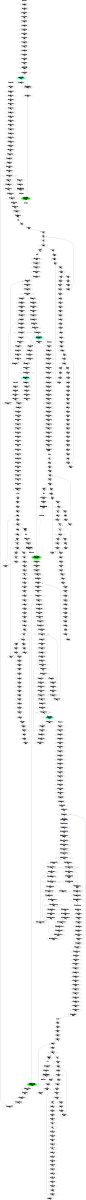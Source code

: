 digraph "CFG" {
fontsize=10;
orientation="portrait";
rankdir="TB";
size="10,8";
_thrFunc0___bb [fontsize=10, label="\"_thrFunc0___bb\"\nWCET=4", width="0.01"];
_thrFunc0___bb__9 [fontsize=10, label="\"_thrFunc0___bb__9\"\nWCET=4", width="0.01"];
_thrFunc0___bb__11 [fontsize=10, label="\"_thrFunc0___bb__11\"\nWCET=4", width="0.01"];
_thrFunc0___bb__13 [fontsize=10, label="\"_thrFunc0___bb__13\"\nWCET=4", width="0.01"];
_thrFunc0___bb__15 [fontsize=10, label="\"_thrFunc0___bb__15\"\nWCET=4", width="0.01"];
_thrFunc0___bb__16 [fontsize=10, label="\"_thrFunc0___bb__16\"\nWCET=4", width="0.01"];
_thrFunc0___bb__18 [fontsize=10, label="\"_thrFunc0___bb__18\"\nWCET=4", width="0.01"];
_thrFunc0___bb__20 [fontsize=10, label="\"_thrFunc0___bb__20\"\nWCET=6", width="0.01"];
_thrFunc0___bb__21 [fontsize=10, label="\"_thrFunc0___bb__21\"\nWCET=4", width="0.01"];
_thrFunc0___bb__23 [fontsize=10, label="\"_thrFunc0___bb__23\"\nWCET=4", width="0.01"];
_thrFunc0___bb__25 [fontsize=10, label="\"_thrFunc0___bb__25\"\nWCET=6", width="0.01"];
_thrFunc0___bb__26 [fontsize=10, label="\"_thrFunc0___bb__26\"\nWCET=4", width="0.01"];
_thrFunc0___bb__28 [fontsize=10, label="\"_thrFunc0___bb__28\"\nWCET=4", width="0.01"];
_thrFunc0___bb__30 [fontsize=10, label="\"_thrFunc0___bb__30\"\nWCET=6", width="0.01"];
_thrFunc0___bb__31 [fontsize=10, label="\"_thrFunc0___bb__31\"\nWCET=4", width="0.01"];
_thrFunc0___bb__32 [fontsize=10, label="_thrFunc0___bb__32\n(_thrFunc0_)mysingle\nWCET=13", width="0.01"];
_thrFunc0___bb__34 [fontsize=10, label="\"_thrFunc0___bb__34\"\nWCET=5", shape=diamond, width="0.01"];
_thrFunc0___bb17 [color=aquamarine, fontsize=10, label="_thrFunc0___bb17\nCREATE _taskFunc3_\nWCET=13", style=filled, width="0.01"];
_thrFunc0___bb17__1 [fontsize=10, label="\"_thrFunc0___bb17__1\"\nWCET=0", width="0.01"];
_thrFunc0___bb19 [fontsize=10, label="_thrFunc0___bb19\n(_thrFunc0_)leaving_single\nWCET=13", width="0.01"];
_thrFunc0___bb19__1 [fontsize=10, label="\"_thrFunc0___bb19__1\"\nWCET=0", width="0.01"];
_thrFunc0___bb20 [color=green, fontsize=10, label="_thrFunc0___bb20\n(_thrFunc0_)taskwait\nWCET=13", style=filled, width="0.01"];
_thrFunc0__entry [color="white", fontsize=10, height="0.01", label="_thrFunc0__entry", width="0.01"];
_thrFunc0__exit [color="white", fontsize=10, label="_thrFunc0__exit", width="0.01"];
_taskFunc3___bb [fontsize=10, label="\"_taskFunc3___bb\"\nWCET=4", width="0.01"];
_taskFunc3___bb__9 [fontsize=10, label="\"_taskFunc3___bb__9\"\nWCET=4", width="0.01"];
_taskFunc3___bb__11 [fontsize=10, label="\"_taskFunc3___bb__11\"\nWCET=4", width="0.01"];
_taskFunc3___bb__13 [fontsize=10, label="\"_taskFunc3___bb__13\"\nWCET=4", width="0.01"];
_taskFunc3___bb__15 [fontsize=10, label="\"_taskFunc3___bb__15\"\nWCET=4", width="0.01"];
_taskFunc3___bb__16 [fontsize=10, label="\"_taskFunc3___bb__16\"\nWCET=4", width="0.01"];
_taskFunc3___bb__18 [fontsize=10, label="\"_taskFunc3___bb__18\"\nWCET=4", width="0.01"];
_taskFunc3___bb__20 [fontsize=10, label="\"_taskFunc3___bb__20\"\nWCET=6", width="0.01"];
_taskFunc3___bb__21 [fontsize=10, label="\"_taskFunc3___bb__21\"\nWCET=4", width="0.01"];
_taskFunc3___bb__23 [fontsize=10, label="\"_taskFunc3___bb__23\"\nWCET=4", width="0.01"];
_taskFunc3___bb__25 [fontsize=10, label="\"_taskFunc3___bb__25\"\nWCET=6", width="0.01"];
_taskFunc3___bb__26 [fontsize=10, label="\"_taskFunc3___bb__26\"\nWCET=4", width="0.01"];
_taskFunc3___bb__28 [fontsize=10, label="\"_taskFunc3___bb__28\"\nWCET=4", width="0.01"];
_taskFunc3___bb__30 [fontsize=10, label="\"_taskFunc3___bb__30\"\nWCET=6", width="0.01"];
_taskFunc3___bb__31 [fontsize=10, label="\"_taskFunc3___bb__31\"\nWCET=4", width="0.01"];
_taskFunc3___bb__32 [fontsize=10, label="\"_taskFunc3___bb__32\"\nWCET=4", width="0.01"];
_taskFunc3___bb__33 [fontsize=10, label="\"_taskFunc3___bb__33\"\nWCET=4", width="0.01"];
_taskFunc3___bb__34 [fontsize=10, label="\"_taskFunc3___bb__34\"\nWCET=0", width="0.01"];
_taskFunc3___bb16 [fontsize=10, label="\"_taskFunc3___bb16\"\nWCET=4", width="0.01"];
_taskFunc3___bb16__1 [fontsize=10, label="\"_taskFunc3___bb16__1\"\nWCET=4", width="0.01"];
_taskFunc3___bb16__2 [fontsize=10, label="\"_taskFunc3___bb16__2\"\nWCET=4", width="0.01"];
_taskFunc3___bb16__4 [fontsize=10, label="\"_taskFunc3___bb16__4\"\nWCET=5", shape=diamond, width="0.01"];
_taskFunc3___bb21 [fontsize=10, label="\"_taskFunc3___bb21\"\nWCET=4", width="0.01"];
_taskFunc3___bb21__1 [fontsize=10, label="\"_taskFunc3___bb21__1\"\nWCET=4", width="0.01"];
_taskFunc3___bb21__2 [fontsize=10, label="\"_taskFunc3___bb21__2\"\nWCET=4", width="0.01"];
_taskFunc3___bb21__4 [fontsize=10, label="\"_taskFunc3___bb21__4\"\nWCET=4", width="0.01"];
_taskFunc3___bb21__5 [fontsize=10, label="\"_taskFunc3___bb21__5\"\nWCET=4", width="0.01"];
_taskFunc3___bb21__8 [fontsize=10, label="\"_taskFunc3___bb21__8\"\nWCET=4", width="0.01"];
_taskFunc3___bb21__9 [fontsize=10, label="\"_taskFunc3___bb21__9\"\nWCET=4", width="0.01"];
_taskFunc3___bb21__11 [fontsize=10, label="\"_taskFunc3___bb21__11\"\nWCET=17", width="0.01"];
_taskFunc3___bb21__12 [fontsize=10, label="_taskFunc3___bb21__12\nCALL lu0\nWCET=13", width="0.01"];
_taskFunc3___bb21__13 [fontsize=10, label="\"_taskFunc3___bb21__13\"\nWCET=4", width="0.01"];
_taskFunc3___bb21__14 [fontsize=10, label="\"_taskFunc3___bb21__14\"\nWCET=4", width="0.01"];
_taskFunc3___bb21__16 [fontsize=10, label="\"_taskFunc3___bb21__16\"\nWCET=4", width="0.01"];
_taskFunc3___bb21__17 [fontsize=10, label="\"_taskFunc3___bb21__17\"\nWCET=6", width="0.01"];
_taskFunc3___bb21__18 [fontsize=10, label="\"_taskFunc3___bb21__18\"\nWCET=0", width="0.01"];
_taskFunc3___bb38 [fontsize=10, label="\"_taskFunc3___bb38\"\nWCET=4", width="0.01"];
_taskFunc3___bb38__1 [fontsize=10, label="\"_taskFunc3___bb38__1\"\nWCET=4", width="0.01"];
_taskFunc3___bb38__2 [fontsize=10, label="\"_taskFunc3___bb38__2\"\nWCET=4", width="0.01"];
_taskFunc3___bb38__4 [fontsize=10, label="\"_taskFunc3___bb38__4\"\nWCET=5", shape=diamond, width="0.01"];
_taskFunc3___bb43 [fontsize=10, label="\"_taskFunc3___bb43\"\nWCET=4", width="0.01"];
_taskFunc3___bb43__1 [fontsize=10, label="\"_taskFunc3___bb43__1\"\nWCET=4", width="0.01"];
_taskFunc3___bb43__2 [fontsize=10, label="\"_taskFunc3___bb43__2\"\nWCET=4", width="0.01"];
_taskFunc3___bb43__4 [fontsize=10, label="\"_taskFunc3___bb43__4\"\nWCET=4", width="0.01"];
_taskFunc3___bb43__5 [fontsize=10, label="\"_taskFunc3___bb43__5\"\nWCET=4", width="0.01"];
_taskFunc3___bb43__8 [fontsize=10, label="\"_taskFunc3___bb43__8\"\nWCET=4", width="0.01"];
_taskFunc3___bb43__9 [fontsize=10, label="\"_taskFunc3___bb43__9\"\nWCET=4", width="0.01"];
_taskFunc3___bb43__11 [fontsize=10, label="\"_taskFunc3___bb43__11\"\nWCET=17", width="0.01"];
_taskFunc3___bb43__13 [fontsize=10, label="\"_taskFunc3___bb43__13\"\nWCET=5", shape=diamond, width="0.01"];
_taskFunc3___bb57 [color=aquamarine, fontsize=10, label="_taskFunc3___bb57\nCREATE _taskFunc0_\nWCET=13", style=filled, width="0.01"];
_taskFunc3___bb57__1 [fontsize=10, label="\"_taskFunc3___bb57__1\"\nWCET=0", width="0.01"];
_taskFunc3___bb59 [fontsize=10, label="\"_taskFunc3___bb59\"\nWCET=0", width="0.01"];
_taskFunc3___bb60 [fontsize=10, label="\"_taskFunc3___bb60\"\nWCET=4", width="0.01"];
_taskFunc3___bb60__1 [fontsize=10, label="\"_taskFunc3___bb60__1\"\nWCET=4", width="0.01"];
_taskFunc3___bb60__3 [fontsize=10, label="\"_taskFunc3___bb60__3\"\nWCET=6", width="0.01"];
_taskFunc3___bb60__4 [fontsize=10, label="\"_taskFunc3___bb60__4\"\nWCET=0", width="0.01"];
_taskFunc3___bb64 [fontsize=10, label="\"_taskFunc3___bb64\"\nWCET=4", width="0.01"];
_taskFunc3___bb64__1 [fontsize=10, label="\"_taskFunc3___bb64__1\"\nWCET=4", width="0.01"];
_taskFunc3___bb64__3 [fontsize=10, label="\"_taskFunc3___bb64__3\"\nWCET=4", width="0.01"];
_taskFunc3___bb64__4 [fontsize=10, label="\"_taskFunc3___bb64__4\"\nWCET=6", width="0.01"];
_taskFunc3___bb64__5 [fontsize=10, label="\"_taskFunc3___bb64__5\"\nWCET=0", width="0.01"];
_taskFunc3___bb69 [fontsize=10, label="\"_taskFunc3___bb69\"\nWCET=4", width="0.01"];
_taskFunc3___bb69__1 [fontsize=10, label="\"_taskFunc3___bb69__1\"\nWCET=4", width="0.01"];
_taskFunc3___bb69__2 [fontsize=10, label="\"_taskFunc3___bb69__2\"\nWCET=4", width="0.01"];
_taskFunc3___bb69__4 [fontsize=10, label="\"_taskFunc3___bb69__4\"\nWCET=5", shape=diamond, width="0.01"];
_taskFunc3___bb74 [fontsize=10, label="\"_taskFunc3___bb74\"\nWCET=4", width="0.01"];
_taskFunc3___bb74__1 [fontsize=10, label="\"_taskFunc3___bb74__1\"\nWCET=4", width="0.01"];
_taskFunc3___bb74__2 [fontsize=10, label="\"_taskFunc3___bb74__2\"\nWCET=4", width="0.01"];
_taskFunc3___bb74__4 [fontsize=10, label="\"_taskFunc3___bb74__4\"\nWCET=4", width="0.01"];
_taskFunc3___bb74__5 [fontsize=10, label="\"_taskFunc3___bb74__5\"\nWCET=4", width="0.01"];
_taskFunc3___bb74__8 [fontsize=10, label="\"_taskFunc3___bb74__8\"\nWCET=4", width="0.01"];
_taskFunc3___bb74__9 [fontsize=10, label="\"_taskFunc3___bb74__9\"\nWCET=4", width="0.01"];
_taskFunc3___bb74__11 [fontsize=10, label="\"_taskFunc3___bb74__11\"\nWCET=17", width="0.01"];
_taskFunc3___bb74__13 [fontsize=10, label="\"_taskFunc3___bb74__13\"\nWCET=5", shape=diamond, width="0.01"];
_taskFunc3___bb88 [color=aquamarine, fontsize=10, label="_taskFunc3___bb88\nCREATE _taskFunc1_\nWCET=13", style=filled, width="0.01"];
_taskFunc3___bb88__1 [fontsize=10, label="\"_taskFunc3___bb88__1\"\nWCET=0", width="0.01"];
_taskFunc3___bb90 [fontsize=10, label="\"_taskFunc3___bb90\"\nWCET=0", width="0.01"];
_taskFunc3___bb91 [fontsize=10, label="\"_taskFunc3___bb91\"\nWCET=4", width="0.01"];
_taskFunc3___bb91__1 [fontsize=10, label="\"_taskFunc3___bb91__1\"\nWCET=4", width="0.01"];
_taskFunc3___bb91__3 [fontsize=10, label="\"_taskFunc3___bb91__3\"\nWCET=6", width="0.01"];
_taskFunc3___bb91__4 [fontsize=10, label="\"_taskFunc3___bb91__4\"\nWCET=0", width="0.01"];
_taskFunc3___bb95 [color=green, fontsize=10, label="_taskFunc3___bb95\n(_taskFunc3_)taskwait\nWCET=13", style=filled, width="0.01"];
_taskFunc3___bb95__1 [fontsize=10, label="\"_taskFunc3___bb95__1\"\nWCET=4", width="0.01"];
_taskFunc3___bb95__2 [fontsize=10, label="\"_taskFunc3___bb95__2\"\nWCET=4", width="0.01"];
_taskFunc3___bb95__4 [fontsize=10, label="\"_taskFunc3___bb95__4\"\nWCET=4", width="0.01"];
_taskFunc3___bb95__5 [fontsize=10, label="\"_taskFunc3___bb95__5\"\nWCET=6", width="0.01"];
_taskFunc3___bb95__6 [fontsize=10, label="\"_taskFunc3___bb95__6\"\nWCET=0", width="0.01"];
_taskFunc3___bb100 [fontsize=10, label="\"_taskFunc3___bb100\"\nWCET=4", width="0.01"];
_taskFunc3___bb100__1 [fontsize=10, label="\"_taskFunc3___bb100__1\"\nWCET=4", width="0.01"];
_taskFunc3___bb100__2 [fontsize=10, label="\"_taskFunc3___bb100__2\"\nWCET=4", width="0.01"];
_taskFunc3___bb100__4 [fontsize=10, label="\"_taskFunc3___bb100__4\"\nWCET=5", shape=diamond, width="0.01"];
_taskFunc3___bb105 [fontsize=10, label="\"_taskFunc3___bb105\"\nWCET=4", width="0.01"];
_taskFunc3___bb105__1 [fontsize=10, label="\"_taskFunc3___bb105__1\"\nWCET=4", width="0.01"];
_taskFunc3___bb105__2 [fontsize=10, label="\"_taskFunc3___bb105__2\"\nWCET=4", width="0.01"];
_taskFunc3___bb105__4 [fontsize=10, label="\"_taskFunc3___bb105__4\"\nWCET=4", width="0.01"];
_taskFunc3___bb105__5 [fontsize=10, label="\"_taskFunc3___bb105__5\"\nWCET=4", width="0.01"];
_taskFunc3___bb105__8 [fontsize=10, label="\"_taskFunc3___bb105__8\"\nWCET=4", width="0.01"];
_taskFunc3___bb105__9 [fontsize=10, label="\"_taskFunc3___bb105__9\"\nWCET=4", width="0.01"];
_taskFunc3___bb105__11 [fontsize=10, label="\"_taskFunc3___bb105__11\"\nWCET=17", width="0.01"];
_taskFunc3___bb105__13 [fontsize=10, label="\"_taskFunc3___bb105__13\"\nWCET=5", shape=diamond, width="0.01"];
_taskFunc3___bb119 [fontsize=10, label="\"_taskFunc3___bb119\"\nWCET=4", width="0.01"];
_taskFunc3___bb119__1 [fontsize=10, label="\"_taskFunc3___bb119__1\"\nWCET=4", width="0.01"];
_taskFunc3___bb119__3 [fontsize=10, label="\"_taskFunc3___bb119__3\"\nWCET=4", width="0.01"];
_taskFunc3___bb119__4 [fontsize=10, label="\"_taskFunc3___bb119__4\"\nWCET=6", width="0.01"];
_taskFunc3___bb119__5 [fontsize=10, label="\"_taskFunc3___bb119__5\"\nWCET=0", width="0.01"];
_taskFunc3___bb124 [fontsize=10, label="\"_taskFunc3___bb124\"\nWCET=4", width="0.01"];
_taskFunc3___bb124__1 [fontsize=10, label="\"_taskFunc3___bb124__1\"\nWCET=4", width="0.01"];
_taskFunc3___bb124__2 [fontsize=10, label="\"_taskFunc3___bb124__2\"\nWCET=4", width="0.01"];
_taskFunc3___bb124__4 [fontsize=10, label="\"_taskFunc3___bb124__4\"\nWCET=5", shape=diamond, width="0.01"];
_taskFunc3___bb129 [fontsize=10, label="\"_taskFunc3___bb129\"\nWCET=4", width="0.01"];
_taskFunc3___bb129__1 [fontsize=10, label="\"_taskFunc3___bb129__1\"\nWCET=4", width="0.01"];
_taskFunc3___bb129__2 [fontsize=10, label="\"_taskFunc3___bb129__2\"\nWCET=4", width="0.01"];
_taskFunc3___bb129__4 [fontsize=10, label="\"_taskFunc3___bb129__4\"\nWCET=4", width="0.01"];
_taskFunc3___bb129__5 [fontsize=10, label="\"_taskFunc3___bb129__5\"\nWCET=4", width="0.01"];
_taskFunc3___bb129__8 [fontsize=10, label="\"_taskFunc3___bb129__8\"\nWCET=4", width="0.01"];
_taskFunc3___bb129__9 [fontsize=10, label="\"_taskFunc3___bb129__9\"\nWCET=4", width="0.01"];
_taskFunc3___bb129__11 [fontsize=10, label="\"_taskFunc3___bb129__11\"\nWCET=17", width="0.01"];
_taskFunc3___bb129__13 [fontsize=10, label="\"_taskFunc3___bb129__13\"\nWCET=5", shape=diamond, width="0.01"];
_taskFunc3___bb143 [color=aquamarine, fontsize=10, label="_taskFunc3___bb143\nCREATE _taskFunc2_\nWCET=13", style=filled, width="0.01"];
_taskFunc3___bb143__1 [fontsize=10, label="\"_taskFunc3___bb143__1\"\nWCET=0", width="0.01"];
_taskFunc3___bb145 [fontsize=10, label="\"_taskFunc3___bb145\"\nWCET=0", width="0.01"];
_taskFunc3___bb146 [fontsize=10, label="\"_taskFunc3___bb146\"\nWCET=4", width="0.01"];
_taskFunc3___bb146__1 [fontsize=10, label="\"_taskFunc3___bb146__1\"\nWCET=4", width="0.01"];
_taskFunc3___bb146__3 [fontsize=10, label="\"_taskFunc3___bb146__3\"\nWCET=6", width="0.01"];
_taskFunc3___bb146__4 [fontsize=10, label="\"_taskFunc3___bb146__4\"\nWCET=0", width="0.01"];
_taskFunc3___bb150 [fontsize=10, label="\"_taskFunc3___bb150\"\nWCET=0", width="0.01"];
_taskFunc3___bb151 [fontsize=10, label="\"_taskFunc3___bb151\"\nWCET=0", width="0.01"];
_taskFunc3___bb152 [fontsize=10, label="\"_taskFunc3___bb152\"\nWCET=4", width="0.01"];
_taskFunc3___bb152__1 [fontsize=10, label="\"_taskFunc3___bb152__1\"\nWCET=4", width="0.01"];
_taskFunc3___bb152__3 [fontsize=10, label="\"_taskFunc3___bb152__3\"\nWCET=6", width="0.01"];
_taskFunc3___bb152__4 [fontsize=10, label="\"_taskFunc3___bb152__4\"\nWCET=0", width="0.01"];
_taskFunc3___bb156 [color=green, fontsize=10, label="_taskFunc3___bb156\n(_taskFunc3_)taskwait\nWCET=13", style=filled, width="0.01"];
_taskFunc3___bb156__1 [fontsize=10, label="\"_taskFunc3___bb156__1\"\nWCET=0", width="0.01"];
_taskFunc3___bb157 [fontsize=10, label="\"_taskFunc3___bb157\"\nWCET=4", width="0.01"];
_taskFunc3___bb157__1 [fontsize=10, label="\"_taskFunc3___bb157__1\"\nWCET=4", width="0.01"];
_taskFunc3___bb157__3 [fontsize=10, label="\"_taskFunc3___bb157__3\"\nWCET=6", width="0.01"];
_taskFunc3___bb157__4 [fontsize=10, label="\"_taskFunc3___bb157__4\"\nWCET=0", width="0.01"];
_taskFunc3___bb161 [fontsize=10, label="\"_taskFunc3___bb161\"\nWCET=0", width="0.01"];
_taskFunc3___bb162 [fontsize=10, label="\"_taskFunc3___bb162\"\nWCET=4", width="0.01"];
_taskFunc3___bb162__2 [fontsize=10, label="_taskFunc3___bb162__2\n(_taskFunc3_)taskenv_free\nWCET=13", width="0.01"];
_taskFunc3__entry [color="white", fontsize=10, height="0.01", label="_taskFunc3__entry", width="0.01"];
_taskFunc3__exit [color="white", fontsize=10, label="_taskFunc3__exit", width="0.01"];
_taskFunc1___bb [fontsize=10, label="\"_taskFunc1___bb\"\nWCET=4", width="0.01"];
_taskFunc1___bb__8 [fontsize=10, label="\"_taskFunc1___bb__8\"\nWCET=4", width="0.01"];
_taskFunc1___bb__10 [fontsize=10, label="\"_taskFunc1___bb__10\"\nWCET=4", width="0.01"];
_taskFunc1___bb__12 [fontsize=10, label="\"_taskFunc1___bb__12\"\nWCET=4", width="0.01"];
_taskFunc1___bb__14 [fontsize=10, label="\"_taskFunc1___bb__14\"\nWCET=4", width="0.01"];
_taskFunc1___bb__15 [fontsize=10, label="\"_taskFunc1___bb__15\"\nWCET=4", width="0.01"];
_taskFunc1___bb__17 [fontsize=10, label="\"_taskFunc1___bb__17\"\nWCET=4", width="0.01"];
_taskFunc1___bb__19 [fontsize=10, label="\"_taskFunc1___bb__19\"\nWCET=6", width="0.01"];
_taskFunc1___bb__20 [fontsize=10, label="\"_taskFunc1___bb__20\"\nWCET=4", width="0.01"];
_taskFunc1___bb__22 [fontsize=10, label="\"_taskFunc1___bb__22\"\nWCET=4", width="0.01"];
_taskFunc1___bb__24 [fontsize=10, label="\"_taskFunc1___bb__24\"\nWCET=6", width="0.01"];
_taskFunc1___bb__25 [fontsize=10, label="\"_taskFunc1___bb__25\"\nWCET=4", width="0.01"];
_taskFunc1___bb__26 [fontsize=10, label="\"_taskFunc1___bb__26\"\nWCET=4", width="0.01"];
_taskFunc1___bb__27 [fontsize=10, label="\"_taskFunc1___bb__27\"\nWCET=4", width="0.01"];
_taskFunc1___bb__29 [fontsize=10, label="\"_taskFunc1___bb__29\"\nWCET=4", width="0.01"];
_taskFunc1___bb__32 [fontsize=10, label="\"_taskFunc1___bb__32\"\nWCET=4", width="0.01"];
_taskFunc1___bb__33 [fontsize=10, label="\"_taskFunc1___bb__33\"\nWCET=4", width="0.01"];
_taskFunc1___bb__35 [fontsize=10, label="\"_taskFunc1___bb__35\"\nWCET=17", width="0.01"];
_taskFunc1___bb__36 [fontsize=10, label="\"_taskFunc1___bb__36\"\nWCET=4", width="0.01"];
_taskFunc1___bb__37 [fontsize=10, label="\"_taskFunc1___bb__37\"\nWCET=4", width="0.01"];
_taskFunc1___bb__39 [fontsize=10, label="\"_taskFunc1___bb__39\"\nWCET=4", width="0.01"];
_taskFunc1___bb__42 [fontsize=10, label="\"_taskFunc1___bb__42\"\nWCET=4", width="0.01"];
_taskFunc1___bb__43 [fontsize=10, label="\"_taskFunc1___bb__43\"\nWCET=4", width="0.01"];
_taskFunc1___bb__45 [fontsize=10, label="\"_taskFunc1___bb__45\"\nWCET=17", width="0.01"];
_taskFunc1___bb__46 [fontsize=10, label="_taskFunc1___bb__46\nCALL bdiv\nWCET=13", width="0.01"];
_taskFunc1___bb__47 [fontsize=10, label="\"_taskFunc1___bb__47\"\nWCET=0", width="0.01"];
_taskFunc1___bb32 [fontsize=10, label="\"_taskFunc1___bb32\"\nWCET=4", width="0.01"];
_taskFunc1___bb32__2 [fontsize=10, label="_taskFunc1___bb32__2\n(_taskFunc1_)taskenv_free\nWCET=13", width="0.01"];
_taskFunc1__entry [color="white", fontsize=10, height="0.01", label="_taskFunc1__entry", width="0.01"];
_taskFunc1__exit [color="white", fontsize=10, label="_taskFunc1__exit", width="0.01"];
bdiv__bb [fontsize=10, label="\"bdiv__bb\"\nWCET=4", width="0.01"];
bdiv__bb__7 [fontsize=10, label="\"bdiv__bb__7\"\nWCET=4", width="0.01"];
bdiv__bb__12 [fontsize=10, label="\"bdiv__bb__12\"\nWCET=4", width="0.01"];
bdiv__bb__13 [fontsize=10, label="\"bdiv__bb__13\"\nWCET=0", width="0.01"];
bdiv__bb2 [fontsize=10, label="\"bdiv__bb2\"\nWCET=4", width="0.01"];
bdiv__bb2__1 [fontsize=10, label="\"bdiv__bb2__1\"\nWCET=4", width="0.01"];
bdiv__bb2__3 [fontsize=10, label="\"bdiv__bb2__3\"\nWCET=5", shape=diamond, width="0.01"];
bdiv__bb6 [fontsize=10, label="\"bdiv__bb6\"\nWCET=4", width="0.01"];
bdiv__bb6__1 [fontsize=10, label="\"bdiv__bb6__1\"\nWCET=0", width="0.01"];
bdiv__bb7 [fontsize=10, label="\"bdiv__bb7\"\nWCET=4", width="0.01"];
bdiv__bb7__1 [fontsize=10, label="\"bdiv__bb7__1\"\nWCET=4", width="0.01"];
bdiv__bb7__3 [fontsize=10, label="\"bdiv__bb7__3\"\nWCET=5", shape=diamond, width="0.01"];
bdiv__bb11 [fontsize=10, label="\"bdiv__bb11\"\nWCET=4", width="0.01"];
bdiv__bb11__1 [fontsize=10, label="\"bdiv__bb11__1\"\nWCET=4", width="0.01"];
bdiv__bb11__3 [fontsize=10, label="\"bdiv__bb11__3\"\nWCET=4", width="0.01"];
bdiv__bb11__6 [fontsize=10, label="\"bdiv__bb11__6\"\nWCET=4", width="0.01"];
bdiv__bb11__8 [fontsize=10, label="\"bdiv__bb11__8\"\nWCET=17", width="0.01"];
bdiv__bb11__9 [fontsize=10, label="\"bdiv__bb11__9\"\nWCET=4", width="0.01"];
bdiv__bb11__10 [fontsize=10, label="\"bdiv__bb11__10\"\nWCET=4", width="0.01"];
bdiv__bb11__12 [fontsize=10, label="\"bdiv__bb11__12\"\nWCET=4", width="0.01"];
bdiv__bb11__15 [fontsize=10, label="\"bdiv__bb11__15\"\nWCET=4", width="0.01"];
bdiv__bb11__17 [fontsize=10, label="\"bdiv__bb11__17\"\nWCET=17", width="0.01"];
bdiv__bb11__19 [fontsize=10, label="\"bdiv__bb11__19\"\nWCET=4", width="0.01"];
bdiv__bb11__20 [fontsize=10, label="\"bdiv__bb11__20\"\nWCET=4", width="0.01"];
bdiv__bb11__22 [fontsize=10, label="\"bdiv__bb11__22\"\nWCET=4", width="0.01"];
bdiv__bb11__25 [fontsize=10, label="\"bdiv__bb11__25\"\nWCET=4", width="0.01"];
bdiv__bb11__27 [fontsize=10, label="\"bdiv__bb11__27\"\nWCET=17", width="0.01"];
bdiv__bb11__28 [fontsize=10, label="\"bdiv__bb11__28\"\nWCET=4", width="0.01"];
bdiv__bb11__30 [fontsize=10, label="\"bdiv__bb11__30\"\nWCET=6", width="0.01"];
bdiv__bb11__31 [fontsize=10, label="\"bdiv__bb11__31\"\nWCET=0", width="0.01"];
bdiv__bb41 [fontsize=10, label="\"bdiv__bb41\"\nWCET=4", width="0.01"];
bdiv__bb41__1 [fontsize=10, label="\"bdiv__bb41__1\"\nWCET=4", width="0.01"];
bdiv__bb41__3 [fontsize=10, label="\"bdiv__bb41__3\"\nWCET=5", shape=diamond, width="0.01"];
bdiv__bb45 [fontsize=10, label="\"bdiv__bb45\"\nWCET=4", width="0.01"];
bdiv__bb45__1 [fontsize=10, label="\"bdiv__bb45__1\"\nWCET=4", width="0.01"];
bdiv__bb45__3 [fontsize=10, label="\"bdiv__bb45__3\"\nWCET=4", width="0.01"];
bdiv__bb45__6 [fontsize=10, label="\"bdiv__bb45__6\"\nWCET=4", width="0.01"];
bdiv__bb45__8 [fontsize=10, label="\"bdiv__bb45__8\"\nWCET=17", width="0.01"];
bdiv__bb45__9 [fontsize=10, label="\"bdiv__bb45__9\"\nWCET=4", width="0.01"];
bdiv__bb45__10 [fontsize=10, label="\"bdiv__bb45__10\"\nWCET=4", width="0.01"];
bdiv__bb45__12 [fontsize=10, label="\"bdiv__bb45__12\"\nWCET=4", width="0.01"];
bdiv__bb45__15 [fontsize=10, label="\"bdiv__bb45__15\"\nWCET=4", width="0.01"];
bdiv__bb45__17 [fontsize=10, label="\"bdiv__bb45__17\"\nWCET=17", width="0.01"];
bdiv__bb45__18 [fontsize=10, label="\"bdiv__bb45__18\"\nWCET=4", width="0.01"];
bdiv__bb45__19 [fontsize=10, label="\"bdiv__bb45__19\"\nWCET=4", width="0.01"];
bdiv__bb45__21 [fontsize=10, label="\"bdiv__bb45__21\"\nWCET=4", width="0.01"];
bdiv__bb45__24 [fontsize=10, label="\"bdiv__bb45__24\"\nWCET=4", width="0.01"];
bdiv__bb45__26 [fontsize=10, label="\"bdiv__bb45__26\"\nWCET=17", width="0.01"];
bdiv__bb45__29 [fontsize=10, label="\"bdiv__bb45__29\"\nWCET=4", width="0.01"];
bdiv__bb45__30 [fontsize=10, label="\"bdiv__bb45__30\"\nWCET=4", width="0.01"];
bdiv__bb45__32 [fontsize=10, label="\"bdiv__bb45__32\"\nWCET=4", width="0.01"];
bdiv__bb45__35 [fontsize=10, label="\"bdiv__bb45__35\"\nWCET=4", width="0.01"];
bdiv__bb45__37 [fontsize=10, label="\"bdiv__bb45__37\"\nWCET=17", width="0.01"];
bdiv__bb45__38 [fontsize=10, label="\"bdiv__bb45__38\"\nWCET=0", width="0.01"];
bdiv__bb83 [fontsize=10, label="\"bdiv__bb83\"\nWCET=4", width="0.01"];
bdiv__bb83__2 [fontsize=10, label="\"bdiv__bb83__2\"\nWCET=6", width="0.01"];
bdiv__bb83__3 [fontsize=10, label="\"bdiv__bb83__3\"\nWCET=0", width="0.01"];
bdiv__bb86 [fontsize=10, label="\"bdiv__bb86\"\nWCET=0", width="0.01"];
bdiv__bb87 [fontsize=10, label="\"bdiv__bb87\"\nWCET=4", width="0.01"];
bdiv__bb87__2 [fontsize=10, label="\"bdiv__bb87__2\"\nWCET=6", width="0.01"];
bdiv__bb87__3 [fontsize=10, label="\"bdiv__bb87__3\"\nWCET=0", width="0.01"];
bdiv__bb90 [fontsize=10, label="\"bdiv__bb90\"\nWCET=0", width="0.01"];
bdiv__bb91 [fontsize=10, label="\"bdiv__bb91\"\nWCET=4", width="0.01"];
bdiv__bb91__2 [fontsize=10, label="\"bdiv__bb91__2\"\nWCET=6", width="0.01"];
bdiv__bb91__3 [fontsize=10, label="\"bdiv__bb91__3\"\nWCET=0", width="0.01"];
bdiv__bb94 [fontsize=10, label="\"bdiv__bb94\"\nRETURN\nWCET=0", width="0.01"];
bdiv_entry [color="white", fontsize=10, height="0.01", label="bdiv_entry", width="0.01"];
bdiv_exit [color="white", fontsize=10, label="bdiv_exit", width="0.01"];
lu0__bb [fontsize=10, label="\"lu0__bb\"\nWCET=4", width="0.01"];
lu0__bb__9 [fontsize=10, label="\"lu0__bb__9\"\nWCET=4", width="0.01"];
lu0__bb__10 [fontsize=10, label="\"lu0__bb__10\"\nWCET=0", width="0.01"];
lu0__bb1 [fontsize=10, label="\"lu0__bb1\"\nWCET=4", width="0.01"];
lu0__bb1__1 [fontsize=10, label="\"lu0__bb1__1\"\nWCET=4", width="0.01"];
lu0__bb1__3 [fontsize=10, label="\"lu0__bb1__3\"\nWCET=5", shape=diamond, width="0.01"];
lu0__bb5 [fontsize=10, label="\"lu0__bb5\"\nWCET=4", width="0.01"];
lu0__bb5__2 [fontsize=10, label="\"lu0__bb5__2\"\nWCET=6", width="0.01"];
lu0__bb5__3 [fontsize=10, label="\"lu0__bb5__3\"\nWCET=0", width="0.01"];
lu0__bb8 [fontsize=10, label="\"lu0__bb8\"\nWCET=4", width="0.01"];
lu0__bb8__1 [fontsize=10, label="\"lu0__bb8__1\"\nWCET=4", width="0.01"];
lu0__bb8__3 [fontsize=10, label="\"lu0__bb8__3\"\nWCET=5", shape=diamond, width="0.01"];
lu0__bb12 [fontsize=10, label="\"lu0__bb12\"\nWCET=4", width="0.01"];
lu0__bb12__1 [fontsize=10, label="\"lu0__bb12__1\"\nWCET=4", width="0.01"];
lu0__bb12__3 [fontsize=10, label="\"lu0__bb12__3\"\nWCET=4", width="0.01"];
lu0__bb12__6 [fontsize=10, label="\"lu0__bb12__6\"\nWCET=4", width="0.01"];
lu0__bb12__8 [fontsize=10, label="\"lu0__bb12__8\"\nWCET=17", width="0.01"];
lu0__bb12__9 [fontsize=10, label="\"lu0__bb12__9\"\nWCET=4", width="0.01"];
lu0__bb12__10 [fontsize=10, label="\"lu0__bb12__10\"\nWCET=4", width="0.01"];
lu0__bb12__12 [fontsize=10, label="\"lu0__bb12__12\"\nWCET=4", width="0.01"];
lu0__bb12__15 [fontsize=10, label="\"lu0__bb12__15\"\nWCET=4", width="0.01"];
lu0__bb12__17 [fontsize=10, label="\"lu0__bb12__17\"\nWCET=17", width="0.01"];
lu0__bb12__19 [fontsize=10, label="\"lu0__bb12__19\"\nWCET=4", width="0.01"];
lu0__bb12__20 [fontsize=10, label="\"lu0__bb12__20\"\nWCET=4", width="0.01"];
lu0__bb12__22 [fontsize=10, label="\"lu0__bb12__22\"\nWCET=4", width="0.01"];
lu0__bb12__25 [fontsize=10, label="\"lu0__bb12__25\"\nWCET=4", width="0.01"];
lu0__bb12__27 [fontsize=10, label="\"lu0__bb12__27\"\nWCET=17", width="0.01"];
lu0__bb12__28 [fontsize=10, label="\"lu0__bb12__28\"\nWCET=4", width="0.01"];
lu0__bb12__30 [fontsize=10, label="\"lu0__bb12__30\"\nWCET=6", width="0.01"];
lu0__bb12__31 [fontsize=10, label="\"lu0__bb12__31\"\nWCET=0", width="0.01"];
lu0__bb42 [fontsize=10, label="\"lu0__bb42\"\nWCET=4", width="0.01"];
lu0__bb42__1 [fontsize=10, label="\"lu0__bb42__1\"\nWCET=4", width="0.01"];
lu0__bb42__3 [fontsize=10, label="\"lu0__bb42__3\"\nWCET=5", shape=diamond, width="0.01"];
lu0__bb46 [fontsize=10, label="\"lu0__bb46\"\nWCET=4", width="0.01"];
lu0__bb46__1 [fontsize=10, label="\"lu0__bb46__1\"\nWCET=4", width="0.01"];
lu0__bb46__3 [fontsize=10, label="\"lu0__bb46__3\"\nWCET=4", width="0.01"];
lu0__bb46__6 [fontsize=10, label="\"lu0__bb46__6\"\nWCET=4", width="0.01"];
lu0__bb46__8 [fontsize=10, label="\"lu0__bb46__8\"\nWCET=17", width="0.01"];
lu0__bb46__9 [fontsize=10, label="\"lu0__bb46__9\"\nWCET=4", width="0.01"];
lu0__bb46__10 [fontsize=10, label="\"lu0__bb46__10\"\nWCET=4", width="0.01"];
lu0__bb46__12 [fontsize=10, label="\"lu0__bb46__12\"\nWCET=4", width="0.01"];
lu0__bb46__15 [fontsize=10, label="\"lu0__bb46__15\"\nWCET=4", width="0.01"];
lu0__bb46__17 [fontsize=10, label="\"lu0__bb46__17\"\nWCET=17", width="0.01"];
lu0__bb46__18 [fontsize=10, label="\"lu0__bb46__18\"\nWCET=4", width="0.01"];
lu0__bb46__19 [fontsize=10, label="\"lu0__bb46__19\"\nWCET=4", width="0.01"];
lu0__bb46__21 [fontsize=10, label="\"lu0__bb46__21\"\nWCET=4", width="0.01"];
lu0__bb46__24 [fontsize=10, label="\"lu0__bb46__24\"\nWCET=4", width="0.01"];
lu0__bb46__26 [fontsize=10, label="\"lu0__bb46__26\"\nWCET=17", width="0.01"];
lu0__bb46__29 [fontsize=10, label="\"lu0__bb46__29\"\nWCET=4", width="0.01"];
lu0__bb46__30 [fontsize=10, label="\"lu0__bb46__30\"\nWCET=4", width="0.01"];
lu0__bb46__32 [fontsize=10, label="\"lu0__bb46__32\"\nWCET=4", width="0.01"];
lu0__bb46__35 [fontsize=10, label="\"lu0__bb46__35\"\nWCET=4", width="0.01"];
lu0__bb46__37 [fontsize=10, label="\"lu0__bb46__37\"\nWCET=17", width="0.01"];
lu0__bb46__38 [fontsize=10, label="\"lu0__bb46__38\"\nWCET=0", width="0.01"];
lu0__bb84 [fontsize=10, label="\"lu0__bb84\"\nWCET=4", width="0.01"];
lu0__bb84__2 [fontsize=10, label="\"lu0__bb84__2\"\nWCET=6", width="0.01"];
lu0__bb84__3 [fontsize=10, label="\"lu0__bb84__3\"\nWCET=0", width="0.01"];
lu0__bb87 [fontsize=10, label="\"lu0__bb87\"\nWCET=0", width="0.01"];
lu0__bb88 [fontsize=10, label="\"lu0__bb88\"\nWCET=4", width="0.01"];
lu0__bb88__2 [fontsize=10, label="\"lu0__bb88__2\"\nWCET=6", width="0.01"];
lu0__bb88__3 [fontsize=10, label="\"lu0__bb88__3\"\nWCET=0", width="0.01"];
lu0__bb91 [fontsize=10, label="\"lu0__bb91\"\nWCET=0", width="0.01"];
lu0__bb92 [fontsize=10, label="\"lu0__bb92\"\nWCET=4", width="0.01"];
lu0__bb92__2 [fontsize=10, label="\"lu0__bb92__2\"\nWCET=6", width="0.01"];
lu0__bb92__3 [fontsize=10, label="\"lu0__bb92__3\"\nWCET=0", width="0.01"];
lu0__bb95 [fontsize=10, label="\"lu0__bb95\"\nRETURN\nWCET=0", width="0.01"];
lu0_entry [color="white", fontsize=10, height="0.01", label="lu0_entry", width="0.01"];
lu0_exit [color="white", fontsize=10, label="lu0_exit", width="0.01"];
_taskFunc0___bb [fontsize=10, label="\"_taskFunc0___bb\"\nWCET=4", width="0.01"];
_taskFunc0___bb__8 [fontsize=10, label="\"_taskFunc0___bb__8\"\nWCET=4", width="0.01"];
_taskFunc0___bb__10 [fontsize=10, label="\"_taskFunc0___bb__10\"\nWCET=4", width="0.01"];
_taskFunc0___bb__12 [fontsize=10, label="\"_taskFunc0___bb__12\"\nWCET=4", width="0.01"];
_taskFunc0___bb__14 [fontsize=10, label="\"_taskFunc0___bb__14\"\nWCET=4", width="0.01"];
_taskFunc0___bb__15 [fontsize=10, label="\"_taskFunc0___bb__15\"\nWCET=4", width="0.01"];
_taskFunc0___bb__17 [fontsize=10, label="\"_taskFunc0___bb__17\"\nWCET=4", width="0.01"];
_taskFunc0___bb__19 [fontsize=10, label="\"_taskFunc0___bb__19\"\nWCET=6", width="0.01"];
_taskFunc0___bb__20 [fontsize=10, label="\"_taskFunc0___bb__20\"\nWCET=4", width="0.01"];
_taskFunc0___bb__22 [fontsize=10, label="\"_taskFunc0___bb__22\"\nWCET=4", width="0.01"];
_taskFunc0___bb__24 [fontsize=10, label="\"_taskFunc0___bb__24\"\nWCET=6", width="0.01"];
_taskFunc0___bb__25 [fontsize=10, label="\"_taskFunc0___bb__25\"\nWCET=4", width="0.01"];
_taskFunc0___bb__26 [fontsize=10, label="\"_taskFunc0___bb__26\"\nWCET=4", width="0.01"];
_taskFunc0___bb__27 [fontsize=10, label="\"_taskFunc0___bb__27\"\nWCET=4", width="0.01"];
_taskFunc0___bb__29 [fontsize=10, label="\"_taskFunc0___bb__29\"\nWCET=4", width="0.01"];
_taskFunc0___bb__32 [fontsize=10, label="\"_taskFunc0___bb__32\"\nWCET=4", width="0.01"];
_taskFunc0___bb__33 [fontsize=10, label="\"_taskFunc0___bb__33\"\nWCET=4", width="0.01"];
_taskFunc0___bb__35 [fontsize=10, label="\"_taskFunc0___bb__35\"\nWCET=17", width="0.01"];
_taskFunc0___bb__36 [fontsize=10, label="\"_taskFunc0___bb__36\"\nWCET=4", width="0.01"];
_taskFunc0___bb__37 [fontsize=10, label="\"_taskFunc0___bb__37\"\nWCET=4", width="0.01"];
_taskFunc0___bb__39 [fontsize=10, label="\"_taskFunc0___bb__39\"\nWCET=4", width="0.01"];
_taskFunc0___bb__42 [fontsize=10, label="\"_taskFunc0___bb__42\"\nWCET=4", width="0.01"];
_taskFunc0___bb__43 [fontsize=10, label="\"_taskFunc0___bb__43\"\nWCET=4", width="0.01"];
_taskFunc0___bb__45 [fontsize=10, label="\"_taskFunc0___bb__45\"\nWCET=17", width="0.01"];
_taskFunc0___bb__46 [fontsize=10, label="_taskFunc0___bb__46\nCALL fwd\nWCET=13", width="0.01"];
_taskFunc0___bb__47 [fontsize=10, label="\"_taskFunc0___bb__47\"\nWCET=0", width="0.01"];
_taskFunc0___bb32 [fontsize=10, label="\"_taskFunc0___bb32\"\nWCET=4", width="0.01"];
_taskFunc0___bb32__2 [fontsize=10, label="_taskFunc0___bb32__2\n(_taskFunc0_)taskenv_free\nWCET=13", width="0.01"];
_taskFunc0__entry [color="white", fontsize=10, height="0.01", label="_taskFunc0__entry", width="0.01"];
_taskFunc0__exit [color="white", fontsize=10, label="_taskFunc0__exit", width="0.01"];
fwd__bb [fontsize=10, label="\"fwd__bb\"\nWCET=4", width="0.01"];
fwd__bb__7 [fontsize=10, label="\"fwd__bb__7\"\nWCET=4", width="0.01"];
fwd__bb__12 [fontsize=10, label="\"fwd__bb__12\"\nWCET=4", width="0.01"];
fwd__bb__13 [fontsize=10, label="\"fwd__bb__13\"\nWCET=0", width="0.01"];
fwd__bb2 [fontsize=10, label="\"fwd__bb2\"\nWCET=4", width="0.01"];
fwd__bb2__1 [fontsize=10, label="\"fwd__bb2__1\"\nWCET=4", width="0.01"];
fwd__bb2__3 [fontsize=10, label="\"fwd__bb2__3\"\nWCET=5", shape=diamond, width="0.01"];
fwd__bb6 [fontsize=10, label="\"fwd__bb6\"\nWCET=4", width="0.01"];
fwd__bb6__1 [fontsize=10, label="\"fwd__bb6__1\"\nWCET=0", width="0.01"];
fwd__bb7 [fontsize=10, label="\"fwd__bb7\"\nWCET=4", width="0.01"];
fwd__bb7__1 [fontsize=10, label="\"fwd__bb7__1\"\nWCET=4", width="0.01"];
fwd__bb7__3 [fontsize=10, label="\"fwd__bb7__3\"\nWCET=5", shape=diamond, width="0.01"];
fwd__bb11 [fontsize=10, label="\"fwd__bb11\"\nWCET=4", width="0.01"];
fwd__bb11__2 [fontsize=10, label="\"fwd__bb11__2\"\nWCET=6", width="0.01"];
fwd__bb11__3 [fontsize=10, label="\"fwd__bb11__3\"\nWCET=0", width="0.01"];
fwd__bb14 [fontsize=10, label="\"fwd__bb14\"\nWCET=4", width="0.01"];
fwd__bb14__1 [fontsize=10, label="\"fwd__bb14__1\"\nWCET=4", width="0.01"];
fwd__bb14__3 [fontsize=10, label="\"fwd__bb14__3\"\nWCET=5", shape=diamond, width="0.01"];
fwd__bb18 [fontsize=10, label="\"fwd__bb18\"\nWCET=4", width="0.01"];
fwd__bb18__1 [fontsize=10, label="\"fwd__bb18__1\"\nWCET=4", width="0.01"];
fwd__bb18__3 [fontsize=10, label="\"fwd__bb18__3\"\nWCET=4", width="0.01"];
fwd__bb18__6 [fontsize=10, label="\"fwd__bb18__6\"\nWCET=4", width="0.01"];
fwd__bb18__8 [fontsize=10, label="\"fwd__bb18__8\"\nWCET=17", width="0.01"];
fwd__bb18__9 [fontsize=10, label="\"fwd__bb18__9\"\nWCET=4", width="0.01"];
fwd__bb18__10 [fontsize=10, label="\"fwd__bb18__10\"\nWCET=4", width="0.01"];
fwd__bb18__12 [fontsize=10, label="\"fwd__bb18__12\"\nWCET=4", width="0.01"];
fwd__bb18__15 [fontsize=10, label="\"fwd__bb18__15\"\nWCET=4", width="0.01"];
fwd__bb18__17 [fontsize=10, label="\"fwd__bb18__17\"\nWCET=17", width="0.01"];
fwd__bb18__18 [fontsize=10, label="\"fwd__bb18__18\"\nWCET=4", width="0.01"];
fwd__bb18__19 [fontsize=10, label="\"fwd__bb18__19\"\nWCET=4", width="0.01"];
fwd__bb18__21 [fontsize=10, label="\"fwd__bb18__21\"\nWCET=4", width="0.01"];
fwd__bb18__24 [fontsize=10, label="\"fwd__bb18__24\"\nWCET=4", width="0.01"];
fwd__bb18__26 [fontsize=10, label="\"fwd__bb18__26\"\nWCET=17", width="0.01"];
fwd__bb18__29 [fontsize=10, label="\"fwd__bb18__29\"\nWCET=4", width="0.01"];
fwd__bb18__30 [fontsize=10, label="\"fwd__bb18__30\"\nWCET=4", width="0.01"];
fwd__bb18__32 [fontsize=10, label="\"fwd__bb18__32\"\nWCET=4", width="0.01"];
fwd__bb18__35 [fontsize=10, label="\"fwd__bb18__35\"\nWCET=4", width="0.01"];
fwd__bb18__37 [fontsize=10, label="\"fwd__bb18__37\"\nWCET=17", width="0.01"];
fwd__bb18__38 [fontsize=10, label="\"fwd__bb18__38\"\nWCET=0", width="0.01"];
fwd__bb56 [fontsize=10, label="\"fwd__bb56\"\nWCET=4", width="0.01"];
fwd__bb56__2 [fontsize=10, label="\"fwd__bb56__2\"\nWCET=6", width="0.01"];
fwd__bb56__3 [fontsize=10, label="\"fwd__bb56__3\"\nWCET=0", width="0.01"];
fwd__bb59 [fontsize=10, label="\"fwd__bb59\"\nWCET=0", width="0.01"];
fwd__bb60 [fontsize=10, label="\"fwd__bb60\"\nWCET=4", width="0.01"];
fwd__bb60__2 [fontsize=10, label="\"fwd__bb60__2\"\nWCET=6", width="0.01"];
fwd__bb60__3 [fontsize=10, label="\"fwd__bb60__3\"\nWCET=0", width="0.01"];
fwd__bb63 [fontsize=10, label="\"fwd__bb63\"\nWCET=0", width="0.01"];
fwd__bb64 [fontsize=10, label="\"fwd__bb64\"\nWCET=4", width="0.01"];
fwd__bb64__2 [fontsize=10, label="\"fwd__bb64__2\"\nWCET=6", width="0.01"];
fwd__bb64__3 [fontsize=10, label="\"fwd__bb64__3\"\nWCET=0", width="0.01"];
fwd__bb67 [fontsize=10, label="\"fwd__bb67\"\nRETURN\nWCET=0", width="0.01"];
fwd_entry [color="white", fontsize=10, height="0.01", label="fwd_entry", width="0.01"];
fwd_exit [color="white", fontsize=10, label="fwd_exit", width="0.01"];
_taskFunc2___bb [fontsize=10, label="\"_taskFunc2___bb\"\nWCET=4", width="0.01"];
_taskFunc2___bb__9 [fontsize=10, label="\"_taskFunc2___bb__9\"\nWCET=4", width="0.01"];
_taskFunc2___bb__11 [fontsize=10, label="\"_taskFunc2___bb__11\"\nWCET=4", width="0.01"];
_taskFunc2___bb__13 [fontsize=10, label="\"_taskFunc2___bb__13\"\nWCET=4", width="0.01"];
_taskFunc2___bb__15 [fontsize=10, label="\"_taskFunc2___bb__15\"\nWCET=4", width="0.01"];
_taskFunc2___bb__16 [fontsize=10, label="\"_taskFunc2___bb__16\"\nWCET=4", width="0.01"];
_taskFunc2___bb__18 [fontsize=10, label="\"_taskFunc2___bb__18\"\nWCET=4", width="0.01"];
_taskFunc2___bb__20 [fontsize=10, label="\"_taskFunc2___bb__20\"\nWCET=6", width="0.01"];
_taskFunc2___bb__21 [fontsize=10, label="\"_taskFunc2___bb__21\"\nWCET=4", width="0.01"];
_taskFunc2___bb__23 [fontsize=10, label="\"_taskFunc2___bb__23\"\nWCET=4", width="0.01"];
_taskFunc2___bb__25 [fontsize=10, label="\"_taskFunc2___bb__25\"\nWCET=6", width="0.01"];
_taskFunc2___bb__26 [fontsize=10, label="\"_taskFunc2___bb__26\"\nWCET=4", width="0.01"];
_taskFunc2___bb__28 [fontsize=10, label="\"_taskFunc2___bb__28\"\nWCET=4", width="0.01"];
_taskFunc2___bb__30 [fontsize=10, label="\"_taskFunc2___bb__30\"\nWCET=6", width="0.01"];
_taskFunc2___bb__31 [fontsize=10, label="\"_taskFunc2___bb__31\"\nWCET=4", width="0.01"];
_taskFunc2___bb__32 [fontsize=10, label="\"_taskFunc2___bb__32\"\nWCET=4", width="0.01"];
_taskFunc2___bb__33 [fontsize=10, label="\"_taskFunc2___bb__33\"\nWCET=4", width="0.01"];
_taskFunc2___bb__35 [fontsize=10, label="\"_taskFunc2___bb__35\"\nWCET=4", width="0.01"];
_taskFunc2___bb__38 [fontsize=10, label="\"_taskFunc2___bb__38\"\nWCET=4", width="0.01"];
_taskFunc2___bb__39 [fontsize=10, label="\"_taskFunc2___bb__39\"\nWCET=4", width="0.01"];
_taskFunc2___bb__41 [fontsize=10, label="\"_taskFunc2___bb__41\"\nWCET=17", width="0.01"];
_taskFunc2___bb__43 [fontsize=10, label="\"_taskFunc2___bb__43\"\nWCET=5", shape=diamond, width="0.01"];
_taskFunc2___bb26 [fontsize=10, label="_taskFunc2___bb26\nCALL allocate_clean_block\nWCET=13", width="0.01"];
_taskFunc2___bb26__1 [fontsize=10, label="\"_taskFunc2___bb26__1\"\nWCET=4", width="0.01"];
_taskFunc2___bb26__2 [fontsize=10, label="\"_taskFunc2___bb26__2\"\nWCET=4", width="0.01"];
_taskFunc2___bb26__4 [fontsize=10, label="\"_taskFunc2___bb26__4\"\nWCET=4", width="0.01"];
_taskFunc2___bb26__7 [fontsize=10, label="\"_taskFunc2___bb26__7\"\nWCET=4", width="0.01"];
_taskFunc2___bb26__8 [fontsize=10, label="\"_taskFunc2___bb26__8\"\nWCET=4", width="0.01"];
_taskFunc2___bb26__10 [fontsize=10, label="\"_taskFunc2___bb26__10\"\nWCET=17", width="0.01"];
_taskFunc2___bb26__11 [fontsize=10, label="\"_taskFunc2___bb26__11\"\nWCET=0", width="0.01"];
_taskFunc2___bb37 [fontsize=10, label="\"_taskFunc2___bb37\"\nWCET=4", width="0.01"];
_taskFunc2___bb37__1 [fontsize=10, label="\"_taskFunc2___bb37__1\"\nWCET=4", width="0.01"];
_taskFunc2___bb37__3 [fontsize=10, label="\"_taskFunc2___bb37__3\"\nWCET=4", width="0.01"];
_taskFunc2___bb37__6 [fontsize=10, label="\"_taskFunc2___bb37__6\"\nWCET=4", width="0.01"];
_taskFunc2___bb37__7 [fontsize=10, label="\"_taskFunc2___bb37__7\"\nWCET=4", width="0.01"];
_taskFunc2___bb37__9 [fontsize=10, label="\"_taskFunc2___bb37__9\"\nWCET=17", width="0.01"];
_taskFunc2___bb37__10 [fontsize=10, label="\"_taskFunc2___bb37__10\"\nWCET=4", width="0.01"];
_taskFunc2___bb37__11 [fontsize=10, label="\"_taskFunc2___bb37__11\"\nWCET=4", width="0.01"];
_taskFunc2___bb37__13 [fontsize=10, label="\"_taskFunc2___bb37__13\"\nWCET=4", width="0.01"];
_taskFunc2___bb37__16 [fontsize=10, label="\"_taskFunc2___bb37__16\"\nWCET=4", width="0.01"];
_taskFunc2___bb37__17 [fontsize=10, label="\"_taskFunc2___bb37__17\"\nWCET=4", width="0.01"];
_taskFunc2___bb37__19 [fontsize=10, label="\"_taskFunc2___bb37__19\"\nWCET=17", width="0.01"];
_taskFunc2___bb37__20 [fontsize=10, label="\"_taskFunc2___bb37__20\"\nWCET=4", width="0.01"];
_taskFunc2___bb37__21 [fontsize=10, label="\"_taskFunc2___bb37__21\"\nWCET=4", width="0.01"];
_taskFunc2___bb37__23 [fontsize=10, label="\"_taskFunc2___bb37__23\"\nWCET=4", width="0.01"];
_taskFunc2___bb37__26 [fontsize=10, label="\"_taskFunc2___bb37__26\"\nWCET=4", width="0.01"];
_taskFunc2___bb37__27 [fontsize=10, label="\"_taskFunc2___bb37__27\"\nWCET=4", width="0.01"];
_taskFunc2___bb37__29 [fontsize=10, label="\"_taskFunc2___bb37__29\"\nWCET=17", width="0.01"];
_taskFunc2___bb37__30 [fontsize=10, label="_taskFunc2___bb37__30\nCALL bmod\nWCET=13", width="0.01"];
_taskFunc2___bb37__31 [fontsize=10, label="\"_taskFunc2___bb37__31\"\nWCET=0", width="0.01"];
_taskFunc2___bb68 [fontsize=10, label="\"_taskFunc2___bb68\"\nWCET=4", width="0.01"];
_taskFunc2___bb68__2 [fontsize=10, label="_taskFunc2___bb68__2\n(_taskFunc2_)taskenv_free\nWCET=13", width="0.01"];
_taskFunc2__entry [color="white", fontsize=10, height="0.01", label="_taskFunc2__entry", width="0.01"];
_taskFunc2__exit [color="white", fontsize=10, label="_taskFunc2__exit", width="0.01"];
bmod__bb [fontsize=10, label="\"bmod__bb\"\nWCET=4", width="0.01"];
bmod__bb__8 [fontsize=10, label="\"bmod__bb__8\"\nWCET=4", width="0.01"];
bmod__bb__10 [fontsize=10, label="\"bmod__bb__10\"\nWCET=4", width="0.01"];
bmod__bb__15 [fontsize=10, label="\"bmod__bb__15\"\nWCET=4", width="0.01"];
bmod__bb__16 [fontsize=10, label="\"bmod__bb__16\"\nWCET=0", width="0.01"];
bmod__bb3 [fontsize=10, label="\"bmod__bb3\"\nWCET=4", width="0.01"];
bmod__bb3__1 [fontsize=10, label="\"bmod__bb3__1\"\nWCET=4", width="0.01"];
bmod__bb3__3 [fontsize=10, label="\"bmod__bb3__3\"\nWCET=5", shape=diamond, width="0.01"];
bmod__bb7 [fontsize=10, label="\"bmod__bb7\"\nWCET=4", width="0.01"];
bmod__bb7__1 [fontsize=10, label="\"bmod__bb7__1\"\nWCET=0", width="0.01"];
bmod__bb8 [fontsize=10, label="\"bmod__bb8\"\nWCET=4", width="0.01"];
bmod__bb8__1 [fontsize=10, label="\"bmod__bb8__1\"\nWCET=4", width="0.01"];
bmod__bb8__3 [fontsize=10, label="\"bmod__bb8__3\"\nWCET=5", shape=diamond, width="0.01"];
bmod__bb12 [fontsize=10, label="\"bmod__bb12\"\nWCET=4", width="0.01"];
bmod__bb12__1 [fontsize=10, label="\"bmod__bb12__1\"\nWCET=0", width="0.01"];
bmod__bb13 [fontsize=10, label="\"bmod__bb13\"\nWCET=4", width="0.01"];
bmod__bb13__1 [fontsize=10, label="\"bmod__bb13__1\"\nWCET=4", width="0.01"];
bmod__bb13__3 [fontsize=10, label="\"bmod__bb13__3\"\nWCET=5", shape=diamond, width="0.01"];
bmod__bb17 [fontsize=10, label="\"bmod__bb17\"\nWCET=4", width="0.01"];
bmod__bb17__1 [fontsize=10, label="\"bmod__bb17__1\"\nWCET=4", width="0.01"];
bmod__bb17__3 [fontsize=10, label="\"bmod__bb17__3\"\nWCET=4", width="0.01"];
bmod__bb17__6 [fontsize=10, label="\"bmod__bb17__6\"\nWCET=4", width="0.01"];
bmod__bb17__8 [fontsize=10, label="\"bmod__bb17__8\"\nWCET=17", width="0.01"];
bmod__bb17__9 [fontsize=10, label="\"bmod__bb17__9\"\nWCET=4", width="0.01"];
bmod__bb17__10 [fontsize=10, label="\"bmod__bb17__10\"\nWCET=4", width="0.01"];
bmod__bb17__12 [fontsize=10, label="\"bmod__bb17__12\"\nWCET=4", width="0.01"];
bmod__bb17__15 [fontsize=10, label="\"bmod__bb17__15\"\nWCET=4", width="0.01"];
bmod__bb17__17 [fontsize=10, label="\"bmod__bb17__17\"\nWCET=17", width="0.01"];
bmod__bb17__18 [fontsize=10, label="\"bmod__bb17__18\"\nWCET=4", width="0.01"];
bmod__bb17__19 [fontsize=10, label="\"bmod__bb17__19\"\nWCET=4", width="0.01"];
bmod__bb17__21 [fontsize=10, label="\"bmod__bb17__21\"\nWCET=4", width="0.01"];
bmod__bb17__24 [fontsize=10, label="\"bmod__bb17__24\"\nWCET=4", width="0.01"];
bmod__bb17__26 [fontsize=10, label="\"bmod__bb17__26\"\nWCET=17", width="0.01"];
bmod__bb17__29 [fontsize=10, label="\"bmod__bb17__29\"\nWCET=4", width="0.01"];
bmod__bb17__30 [fontsize=10, label="\"bmod__bb17__30\"\nWCET=4", width="0.01"];
bmod__bb17__32 [fontsize=10, label="\"bmod__bb17__32\"\nWCET=4", width="0.01"];
bmod__bb17__35 [fontsize=10, label="\"bmod__bb17__35\"\nWCET=4", width="0.01"];
bmod__bb17__37 [fontsize=10, label="\"bmod__bb17__37\"\nWCET=17", width="0.01"];
bmod__bb17__38 [fontsize=10, label="\"bmod__bb17__38\"\nWCET=0", width="0.01"];
bmod__bb55 [fontsize=10, label="\"bmod__bb55\"\nWCET=4", width="0.01"];
bmod__bb55__2 [fontsize=10, label="\"bmod__bb55__2\"\nWCET=6", width="0.01"];
bmod__bb55__3 [fontsize=10, label="\"bmod__bb55__3\"\nWCET=0", width="0.01"];
bmod__bb58 [fontsize=10, label="\"bmod__bb58\"\nWCET=0", width="0.01"];
bmod__bb59 [fontsize=10, label="\"bmod__bb59\"\nWCET=4", width="0.01"];
bmod__bb59__2 [fontsize=10, label="\"bmod__bb59__2\"\nWCET=6", width="0.01"];
bmod__bb59__3 [fontsize=10, label="\"bmod__bb59__3\"\nWCET=0", width="0.01"];
bmod__bb62 [fontsize=10, label="\"bmod__bb62\"\nWCET=0", width="0.01"];
bmod__bb63 [fontsize=10, label="\"bmod__bb63\"\nWCET=4", width="0.01"];
bmod__bb63__2 [fontsize=10, label="\"bmod__bb63__2\"\nWCET=6", width="0.01"];
bmod__bb63__3 [fontsize=10, label="\"bmod__bb63__3\"\nWCET=0", width="0.01"];
bmod__bb66 [fontsize=10, label="\"bmod__bb66\"\nRETURN\nWCET=0", width="0.01"];
bmod_entry [color="white", fontsize=10, height="0.01", label="bmod_entry", width="0.01"];
bmod_exit [color="white", fontsize=10, label="bmod_exit", width="0.01"];
allocate_clean_block__bb [fontsize=10, label="\"allocate_clean_block__bb\"\nWCET=4", width="0.01"];
allocate_clean_block__bb__9 [fontsize=10, label="\"allocate_clean_block__bb__9\"\nWCET=4", width="0.01"];
allocate_clean_block__bb__13 [fontsize=10, label="allocate_clean_block__bb__13\nCALL malloc\nWCET=22", width="0.01"];
allocate_clean_block__bb__15 [fontsize=10, label="\"allocate_clean_block__bb__15\"\nWCET=4", width="0.01"];
allocate_clean_block__bb__16 [fontsize=10, label="\"allocate_clean_block__bb__16\"\nWCET=4", width="0.01"];
allocate_clean_block__bb__17 [fontsize=10, label="\"allocate_clean_block__bb__17\"\nWCET=4", width="0.01"];
allocate_clean_block__bb__18 [fontsize=10, label="\"allocate_clean_block__bb__18\"\nWCET=4", width="0.01"];
allocate_clean_block__bb__20 [fontsize=10, label="\"allocate_clean_block__bb__20\"\nWCET=5", shape=diamond, width="0.01"];
allocate_clean_block__bb10 [fontsize=10, label="\"allocate_clean_block__bb10\"\nWCET=4", width="0.01"];
allocate_clean_block__bb10__1 [fontsize=10, label="\"allocate_clean_block__bb10__1\"\nWCET=0", width="0.01"];
allocate_clean_block__bb11 [fontsize=10, label="\"allocate_clean_block__bb11\"\nWCET=4", width="0.01"];
allocate_clean_block__bb11__1 [fontsize=10, label="\"allocate_clean_block__bb11__1\"\nWCET=4", width="0.01"];
allocate_clean_block__bb11__3 [fontsize=10, label="\"allocate_clean_block__bb11__3\"\nWCET=5", shape=diamond, width="0.01"];
allocate_clean_block__bb15 [fontsize=10, label="\"allocate_clean_block__bb15\"\nWCET=4", width="0.01"];
allocate_clean_block__bb15__1 [fontsize=10, label="\"allocate_clean_block__bb15__1\"\nWCET=0", width="0.01"];
allocate_clean_block__bb16 [fontsize=10, label="\"allocate_clean_block__bb16\"\nWCET=4", width="0.01"];
allocate_clean_block__bb16__1 [fontsize=10, label="\"allocate_clean_block__bb16__1\"\nWCET=4", width="0.01"];
allocate_clean_block__bb16__3 [fontsize=10, label="\"allocate_clean_block__bb16__3\"\nWCET=5", shape=diamond, width="0.01"];
allocate_clean_block__bb20 [fontsize=10, label="\"allocate_clean_block__bb20\"\nWCET=4", width="0.01"];
allocate_clean_block__bb20__1 [fontsize=10, label="\"allocate_clean_block__bb20__1\"\nWCET=4", width="0.01"];
allocate_clean_block__bb20__2 [fontsize=10, label="\"allocate_clean_block__bb20__2\"\nWCET=4", width="0.01"];
allocate_clean_block__bb20__4 [fontsize=10, label="\"allocate_clean_block__bb20__4\"\nWCET=6", width="0.01"];
allocate_clean_block__bb20__5 [fontsize=10, label="\"allocate_clean_block__bb20__5\"\nWCET=0", width="0.01"];
allocate_clean_block__bb24 [fontsize=10, label="\"allocate_clean_block__bb24\"\nWCET=4", width="0.01"];
allocate_clean_block__bb24__2 [fontsize=10, label="\"allocate_clean_block__bb24__2\"\nWCET=6", width="0.01"];
allocate_clean_block__bb24__3 [fontsize=10, label="\"allocate_clean_block__bb24__3\"\nWCET=0", width="0.01"];
allocate_clean_block__bb27 [fontsize=10, label="\"allocate_clean_block__bb27\"\nWCET=0", width="0.01"];
allocate_clean_block__bb28 [fontsize=10, label="\"allocate_clean_block__bb28\"\nWCET=4", width="0.01"];
allocate_clean_block__bb28__2 [fontsize=10, label="\"allocate_clean_block__bb28__2\"\nWCET=6", width="0.01"];
allocate_clean_block__bb28__3 [fontsize=10, label="\"allocate_clean_block__bb28__3\"\nWCET=0", width="0.01"];
allocate_clean_block__bb31 [fontsize=10, label="\"allocate_clean_block__bb31\"\nWCET=0", width="0.01"];
allocate_clean_block__bb32 [fontsize=10, label="\"allocate_clean_block__bb32\"\nWCET=4", width="0.01"];
allocate_clean_block__bb32__2 [fontsize=10, label="\"allocate_clean_block__bb32__2\"\nWCET=5", shape=diamond, width="0.01"];
allocate_clean_block__bb35 [fontsize=10, label="\"allocate_clean_block__bb35\"\nWCET=4", width="0.01"];
allocate_clean_block__bb35__1 [fontsize=10, label="allocate_clean_block__bb35__1\nCALL fprintf\nWCET=13", width="0.01"];
allocate_clean_block__bb35__2 [fontsize=10, label="\"allocate_clean_block__bb35__2\"\nWCET=0", width="0.01"];
allocate_clean_block__bb38 [fontsize=10, label="allocate_clean_block__bb38\nCALL exit\nWCET=13", width="0.01"];
allocate_clean_block__bb38__1 [fontsize=10, label="\"allocate_clean_block__bb38__1\"\nWCET=2", width="0.01"];
allocate_clean_block__bb39 [fontsize=10, label="\"allocate_clean_block__bb39\"\nWCET=4", width="0.01"];
allocate_clean_block__bb39__1 [fontsize=10, label="\"allocate_clean_block__bb39__1\"\nRETURN\nWCET=0", width="0.01"];
allocate_clean_block_entry [color="white", fontsize=10, height="0.01", label="allocate_clean_block_entry", width="0.01"];
allocate_clean_block_exit [color="white", fontsize=10, label="allocate_clean_block_exit", width="0.01"];
_thrFunc0___bb -> _thrFunc0___bb__9  [key=0];
_thrFunc0___bb__9 -> _thrFunc0___bb__11  [key=0];
_thrFunc0___bb__11 -> _thrFunc0___bb__13  [key=0];
_thrFunc0___bb__13 -> _thrFunc0___bb__15  [key=0];
_thrFunc0___bb__15 -> _thrFunc0___bb__16  [key=0];
_thrFunc0___bb__16 -> _thrFunc0___bb__18  [key=0];
_thrFunc0___bb__18 -> _thrFunc0___bb__20  [key=0];
_thrFunc0___bb__20 -> _thrFunc0___bb__21  [key=0];
_thrFunc0___bb__21 -> _thrFunc0___bb__23  [key=0];
_thrFunc0___bb__23 -> _thrFunc0___bb__25  [key=0];
_thrFunc0___bb__25 -> _thrFunc0___bb__26  [key=0];
_thrFunc0___bb__26 -> _thrFunc0___bb__28  [key=0];
_thrFunc0___bb__28 -> _thrFunc0___bb__30  [key=0];
_thrFunc0___bb__30 -> _thrFunc0___bb__31  [key=0];
_thrFunc0___bb__31 -> _thrFunc0___bb__32  [key=0];
_thrFunc0___bb__32 -> _thrFunc0___bb__34  [key=0];
_thrFunc0___bb__34 -> _thrFunc0___bb17  [key=0];
_thrFunc0___bb__34 -> _thrFunc0___bb19  [key=0];
_thrFunc0___bb17 -> _thrFunc0___bb17__1  [key=0];
_thrFunc0___bb17 -> _taskFunc3__entry  [color=blue, key=0];
_thrFunc0___bb17__1 -> _thrFunc0___bb19  [key=0];
_thrFunc0___bb19 -> _thrFunc0___bb19__1  [key=0];
_thrFunc0___bb19__1 -> _thrFunc0___bb20  [key=0];
_thrFunc0___bb20 -> _thrFunc0__exit  [key=0];
_thrFunc0__entry -> _thrFunc0___bb  [key=0];
_taskFunc3___bb -> _taskFunc3___bb__9  [key=0];
_taskFunc3___bb__9 -> _taskFunc3___bb__11  [key=0];
_taskFunc3___bb__11 -> _taskFunc3___bb__13  [key=0];
_taskFunc3___bb__13 -> _taskFunc3___bb__15  [key=0];
_taskFunc3___bb__15 -> _taskFunc3___bb__16  [key=0];
_taskFunc3___bb__16 -> _taskFunc3___bb__18  [key=0];
_taskFunc3___bb__18 -> _taskFunc3___bb__20  [key=0];
_taskFunc3___bb__20 -> _taskFunc3___bb__21  [key=0];
_taskFunc3___bb__21 -> _taskFunc3___bb__23  [key=0];
_taskFunc3___bb__23 -> _taskFunc3___bb__25  [key=0];
_taskFunc3___bb__25 -> _taskFunc3___bb__26  [key=0];
_taskFunc3___bb__26 -> _taskFunc3___bb__28  [key=0];
_taskFunc3___bb__28 -> _taskFunc3___bb__30  [key=0];
_taskFunc3___bb__30 -> _taskFunc3___bb__31  [key=0];
_taskFunc3___bb__31 -> _taskFunc3___bb__32  [key=0];
_taskFunc3___bb__32 -> _taskFunc3___bb__33  [key=0];
_taskFunc3___bb__33 -> _taskFunc3___bb__34  [key=0];
_taskFunc3___bb__34 -> _taskFunc3___bb16  [key=0];
_taskFunc3___bb16 -> _taskFunc3___bb16__1  [key=0];
_taskFunc3___bb16__1 -> _taskFunc3___bb16__2  [key=0];
_taskFunc3___bb16__2 -> _taskFunc3___bb16__4  [key=0];
_taskFunc3___bb16__4 -> _taskFunc3___bb21  [key=0];
_taskFunc3___bb16__4 -> _taskFunc3___bb161  [key=0];
_taskFunc3___bb21 -> _taskFunc3___bb21__1  [key=0];
_taskFunc3___bb21__1 -> _taskFunc3___bb21__2  [key=0];
_taskFunc3___bb21__2 -> _taskFunc3___bb21__4  [key=0];
_taskFunc3___bb21__4 -> _taskFunc3___bb21__5  [key=0];
_taskFunc3___bb21__5 -> _taskFunc3___bb21__8  [key=0];
_taskFunc3___bb21__8 -> _taskFunc3___bb21__9  [key=0];
_taskFunc3___bb21__9 -> _taskFunc3___bb21__11  [key=0];
_taskFunc3___bb21__11 -> _taskFunc3___bb21__12  [key=0];
_taskFunc3___bb21__12 -> lu0_entry  [color=blue, key=0];
_taskFunc3___bb21__13 -> _taskFunc3___bb21__14  [key=0];
_taskFunc3___bb21__14 -> _taskFunc3___bb21__16  [key=0];
_taskFunc3___bb21__16 -> _taskFunc3___bb21__17  [key=0];
_taskFunc3___bb21__17 -> _taskFunc3___bb21__18  [key=0];
_taskFunc3___bb21__18 -> _taskFunc3___bb38  [key=0];
_taskFunc3___bb38 -> _taskFunc3___bb38__1  [key=0];
_taskFunc3___bb38__1 -> _taskFunc3___bb38__2  [key=0];
_taskFunc3___bb38__2 -> _taskFunc3___bb38__4  [key=0];
_taskFunc3___bb38__4 -> _taskFunc3___bb43  [key=0];
_taskFunc3___bb38__4 -> _taskFunc3___bb64  [key=0];
_taskFunc3___bb43 -> _taskFunc3___bb43__1  [key=0];
_taskFunc3___bb43__1 -> _taskFunc3___bb43__2  [key=0];
_taskFunc3___bb43__2 -> _taskFunc3___bb43__4  [key=0];
_taskFunc3___bb43__4 -> _taskFunc3___bb43__5  [key=0];
_taskFunc3___bb43__5 -> _taskFunc3___bb43__8  [key=0];
_taskFunc3___bb43__8 -> _taskFunc3___bb43__9  [key=0];
_taskFunc3___bb43__9 -> _taskFunc3___bb43__11  [key=0];
_taskFunc3___bb43__11 -> _taskFunc3___bb43__13  [key=0];
_taskFunc3___bb43__13 -> _taskFunc3___bb57  [key=0];
_taskFunc3___bb43__13 -> _taskFunc3___bb59  [key=0];
_taskFunc3___bb57 -> _taskFunc3___bb57__1  [key=0];
_taskFunc3___bb57 -> _taskFunc0__entry  [color=blue, key=0];
_taskFunc3___bb57__1 -> _taskFunc3___bb59  [key=0];
_taskFunc3___bb59 -> _taskFunc3___bb60  [key=0];
_taskFunc3___bb60 -> _taskFunc3___bb60__1  [key=0];
_taskFunc3___bb60__1 -> _taskFunc3___bb60__3  [key=0];
_taskFunc3___bb60__3 -> _taskFunc3___bb60__4  [key=0];
_taskFunc3___bb60__4 -> _taskFunc3___bb38  [key=0];
_taskFunc3___bb64 -> _taskFunc3___bb64__1  [key=0];
_taskFunc3___bb64__1 -> _taskFunc3___bb64__3  [key=0];
_taskFunc3___bb64__3 -> _taskFunc3___bb64__4  [key=0];
_taskFunc3___bb64__4 -> _taskFunc3___bb64__5  [key=0];
_taskFunc3___bb64__5 -> _taskFunc3___bb69  [key=0];
_taskFunc3___bb69 -> _taskFunc3___bb69__1  [key=0];
_taskFunc3___bb69__1 -> _taskFunc3___bb69__2  [key=0];
_taskFunc3___bb69__2 -> _taskFunc3___bb69__4  [key=0];
_taskFunc3___bb69__4 -> _taskFunc3___bb74  [key=0];
_taskFunc3___bb69__4 -> _taskFunc3___bb95  [key=0];
_taskFunc3___bb74 -> _taskFunc3___bb74__1  [key=0];
_taskFunc3___bb74__1 -> _taskFunc3___bb74__2  [key=0];
_taskFunc3___bb74__2 -> _taskFunc3___bb74__4  [key=0];
_taskFunc3___bb74__4 -> _taskFunc3___bb74__5  [key=0];
_taskFunc3___bb74__5 -> _taskFunc3___bb74__8  [key=0];
_taskFunc3___bb74__8 -> _taskFunc3___bb74__9  [key=0];
_taskFunc3___bb74__9 -> _taskFunc3___bb74__11  [key=0];
_taskFunc3___bb74__11 -> _taskFunc3___bb74__13  [key=0];
_taskFunc3___bb74__13 -> _taskFunc3___bb88  [key=0];
_taskFunc3___bb74__13 -> _taskFunc3___bb90  [key=0];
_taskFunc3___bb88 -> _taskFunc3___bb88__1  [key=0];
_taskFunc3___bb88 -> _taskFunc1__entry  [color=blue, key=0];
_taskFunc3___bb88__1 -> _taskFunc3___bb90  [key=0];
_taskFunc3___bb90 -> _taskFunc3___bb91  [key=0];
_taskFunc3___bb91 -> _taskFunc3___bb91__1  [key=0];
_taskFunc3___bb91__1 -> _taskFunc3___bb91__3  [key=0];
_taskFunc3___bb91__3 -> _taskFunc3___bb91__4  [key=0];
_taskFunc3___bb91__4 -> _taskFunc3___bb69  [key=0];
_taskFunc3___bb95 -> _taskFunc3___bb95__1  [key=0];
_taskFunc3___bb95__1 -> _taskFunc3___bb95__2  [key=0];
_taskFunc3___bb95__2 -> _taskFunc3___bb95__4  [key=0];
_taskFunc3___bb95__4 -> _taskFunc3___bb95__5  [key=0];
_taskFunc3___bb95__5 -> _taskFunc3___bb95__6  [key=0];
_taskFunc3___bb95__6 -> _taskFunc3___bb100  [key=0];
_taskFunc3___bb100 -> _taskFunc3___bb100__1  [key=0];
_taskFunc3___bb100__1 -> _taskFunc3___bb100__2  [key=0];
_taskFunc3___bb100__2 -> _taskFunc3___bb100__4  [key=0];
_taskFunc3___bb100__4 -> _taskFunc3___bb105  [key=0];
_taskFunc3___bb100__4 -> _taskFunc3___bb156  [key=0];
_taskFunc3___bb105 -> _taskFunc3___bb105__1  [key=0];
_taskFunc3___bb105__1 -> _taskFunc3___bb105__2  [key=0];
_taskFunc3___bb105__2 -> _taskFunc3___bb105__4  [key=0];
_taskFunc3___bb105__4 -> _taskFunc3___bb105__5  [key=0];
_taskFunc3___bb105__5 -> _taskFunc3___bb105__8  [key=0];
_taskFunc3___bb105__8 -> _taskFunc3___bb105__9  [key=0];
_taskFunc3___bb105__9 -> _taskFunc3___bb105__11  [key=0];
_taskFunc3___bb105__11 -> _taskFunc3___bb105__13  [key=0];
_taskFunc3___bb105__13 -> _taskFunc3___bb119  [key=0];
_taskFunc3___bb105__13 -> _taskFunc3___bb151  [key=0];
_taskFunc3___bb119 -> _taskFunc3___bb119__1  [key=0];
_taskFunc3___bb119__1 -> _taskFunc3___bb119__3  [key=0];
_taskFunc3___bb119__3 -> _taskFunc3___bb119__4  [key=0];
_taskFunc3___bb119__4 -> _taskFunc3___bb119__5  [key=0];
_taskFunc3___bb119__5 -> _taskFunc3___bb124  [key=0];
_taskFunc3___bb124 -> _taskFunc3___bb124__1  [key=0];
_taskFunc3___bb124__1 -> _taskFunc3___bb124__2  [key=0];
_taskFunc3___bb124__2 -> _taskFunc3___bb124__4  [key=0];
_taskFunc3___bb124__4 -> _taskFunc3___bb129  [key=0];
_taskFunc3___bb124__4 -> _taskFunc3___bb150  [key=0];
_taskFunc3___bb129 -> _taskFunc3___bb129__1  [key=0];
_taskFunc3___bb129__1 -> _taskFunc3___bb129__2  [key=0];
_taskFunc3___bb129__2 -> _taskFunc3___bb129__4  [key=0];
_taskFunc3___bb129__4 -> _taskFunc3___bb129__5  [key=0];
_taskFunc3___bb129__5 -> _taskFunc3___bb129__8  [key=0];
_taskFunc3___bb129__8 -> _taskFunc3___bb129__9  [key=0];
_taskFunc3___bb129__9 -> _taskFunc3___bb129__11  [key=0];
_taskFunc3___bb129__11 -> _taskFunc3___bb129__13  [key=0];
_taskFunc3___bb129__13 -> _taskFunc3___bb143  [key=0];
_taskFunc3___bb129__13 -> _taskFunc3___bb145  [key=0];
_taskFunc3___bb143 -> _taskFunc3___bb143__1  [key=0];
_taskFunc3___bb143 -> _taskFunc2__entry  [color=blue, key=0];
_taskFunc3___bb143__1 -> _taskFunc3___bb145  [key=0];
_taskFunc3___bb145 -> _taskFunc3___bb146  [key=0];
_taskFunc3___bb146 -> _taskFunc3___bb146__1  [key=0];
_taskFunc3___bb146__1 -> _taskFunc3___bb146__3  [key=0];
_taskFunc3___bb146__3 -> _taskFunc3___bb146__4  [key=0];
_taskFunc3___bb146__4 -> _taskFunc3___bb124  [key=0];
_taskFunc3___bb150 -> _taskFunc3___bb151  [key=0];
_taskFunc3___bb151 -> _taskFunc3___bb152  [key=0];
_taskFunc3___bb152 -> _taskFunc3___bb152__1  [key=0];
_taskFunc3___bb152__1 -> _taskFunc3___bb152__3  [key=0];
_taskFunc3___bb152__3 -> _taskFunc3___bb152__4  [key=0];
_taskFunc3___bb152__4 -> _taskFunc3___bb100  [key=0];
_taskFunc3___bb156 -> _taskFunc3___bb156__1  [key=0];
_taskFunc3___bb156__1 -> _taskFunc3___bb157  [key=0];
_taskFunc3___bb157 -> _taskFunc3___bb157__1  [key=0];
_taskFunc3___bb157__1 -> _taskFunc3___bb157__3  [key=0];
_taskFunc3___bb157__3 -> _taskFunc3___bb157__4  [key=0];
_taskFunc3___bb157__4 -> _taskFunc3___bb16  [key=0];
_taskFunc3___bb161 -> _taskFunc3___bb162  [key=0];
_taskFunc3___bb162 -> _taskFunc3___bb162__2  [key=0];
_taskFunc3___bb162__2 -> _taskFunc3__exit  [key=0];
_taskFunc3__entry -> _taskFunc3___bb  [key=0];
_taskFunc3__exit -> _thrFunc0___bb20  [color=green, key=0];
_taskFunc1___bb -> _taskFunc1___bb__8  [key=0];
_taskFunc1___bb__8 -> _taskFunc1___bb__10  [key=0];
_taskFunc1___bb__10 -> _taskFunc1___bb__12  [key=0];
_taskFunc1___bb__12 -> _taskFunc1___bb__14  [key=0];
_taskFunc1___bb__14 -> _taskFunc1___bb__15  [key=0];
_taskFunc1___bb__15 -> _taskFunc1___bb__17  [key=0];
_taskFunc1___bb__17 -> _taskFunc1___bb__19  [key=0];
_taskFunc1___bb__19 -> _taskFunc1___bb__20  [key=0];
_taskFunc1___bb__20 -> _taskFunc1___bb__22  [key=0];
_taskFunc1___bb__22 -> _taskFunc1___bb__24  [key=0];
_taskFunc1___bb__24 -> _taskFunc1___bb__25  [key=0];
_taskFunc1___bb__25 -> _taskFunc1___bb__26  [key=0];
_taskFunc1___bb__26 -> _taskFunc1___bb__27  [key=0];
_taskFunc1___bb__27 -> _taskFunc1___bb__29  [key=0];
_taskFunc1___bb__29 -> _taskFunc1___bb__32  [key=0];
_taskFunc1___bb__32 -> _taskFunc1___bb__33  [key=0];
_taskFunc1___bb__33 -> _taskFunc1___bb__35  [key=0];
_taskFunc1___bb__35 -> _taskFunc1___bb__36  [key=0];
_taskFunc1___bb__36 -> _taskFunc1___bb__37  [key=0];
_taskFunc1___bb__37 -> _taskFunc1___bb__39  [key=0];
_taskFunc1___bb__39 -> _taskFunc1___bb__42  [key=0];
_taskFunc1___bb__42 -> _taskFunc1___bb__43  [key=0];
_taskFunc1___bb__43 -> _taskFunc1___bb__45  [key=0];
_taskFunc1___bb__45 -> _taskFunc1___bb__46  [key=0];
_taskFunc1___bb__46 -> bdiv_entry  [color=blue, key=0];
_taskFunc1___bb__47 -> _taskFunc1___bb32  [key=0];
_taskFunc1___bb32 -> _taskFunc1___bb32__2  [key=0];
_taskFunc1___bb32__2 -> _taskFunc1__exit  [key=0];
_taskFunc1__entry -> _taskFunc1___bb  [key=0];
_taskFunc1__exit -> _taskFunc3___bb95  [color=green, key=0];
bdiv__bb -> bdiv__bb__7  [key=0];
bdiv__bb__7 -> bdiv__bb__12  [key=0];
bdiv__bb__12 -> bdiv__bb__13  [key=0];
bdiv__bb__13 -> bdiv__bb2  [key=0];
bdiv__bb2 -> bdiv__bb2__1  [key=0];
bdiv__bb2__1 -> bdiv__bb2__3  [key=0];
bdiv__bb2__3 -> bdiv__bb6  [key=0];
bdiv__bb2__3 -> bdiv__bb94  [key=0];
bdiv__bb6 -> bdiv__bb6__1  [key=0];
bdiv__bb6__1 -> bdiv__bb7  [key=0];
bdiv__bb7 -> bdiv__bb7__1  [key=0];
bdiv__bb7__1 -> bdiv__bb7__3  [key=0];
bdiv__bb7__3 -> bdiv__bb11  [key=0];
bdiv__bb7__3 -> bdiv__bb90  [key=0];
bdiv__bb11 -> bdiv__bb11__1  [key=0];
bdiv__bb11__1 -> bdiv__bb11__3  [key=0];
bdiv__bb11__3 -> bdiv__bb11__6  [key=0];
bdiv__bb11__6 -> bdiv__bb11__8  [key=0];
bdiv__bb11__8 -> bdiv__bb11__9  [key=0];
bdiv__bb11__9 -> bdiv__bb11__10  [key=0];
bdiv__bb11__10 -> bdiv__bb11__12  [key=0];
bdiv__bb11__12 -> bdiv__bb11__15  [key=0];
bdiv__bb11__15 -> bdiv__bb11__17  [key=0];
bdiv__bb11__17 -> bdiv__bb11__19  [key=0];
bdiv__bb11__19 -> bdiv__bb11__20  [key=0];
bdiv__bb11__20 -> bdiv__bb11__22  [key=0];
bdiv__bb11__22 -> bdiv__bb11__25  [key=0];
bdiv__bb11__25 -> bdiv__bb11__27  [key=0];
bdiv__bb11__27 -> bdiv__bb11__28  [key=0];
bdiv__bb11__28 -> bdiv__bb11__30  [key=0];
bdiv__bb11__30 -> bdiv__bb11__31  [key=0];
bdiv__bb11__31 -> bdiv__bb41  [key=0];
bdiv__bb41 -> bdiv__bb41__1  [key=0];
bdiv__bb41__1 -> bdiv__bb41__3  [key=0];
bdiv__bb41__3 -> bdiv__bb45  [key=0];
bdiv__bb41__3 -> bdiv__bb86  [key=0];
bdiv__bb45 -> bdiv__bb45__1  [key=0];
bdiv__bb45__1 -> bdiv__bb45__3  [key=0];
bdiv__bb45__3 -> bdiv__bb45__6  [key=0];
bdiv__bb45__6 -> bdiv__bb45__8  [key=0];
bdiv__bb45__8 -> bdiv__bb45__9  [key=0];
bdiv__bb45__9 -> bdiv__bb45__10  [key=0];
bdiv__bb45__10 -> bdiv__bb45__12  [key=0];
bdiv__bb45__12 -> bdiv__bb45__15  [key=0];
bdiv__bb45__15 -> bdiv__bb45__17  [key=0];
bdiv__bb45__17 -> bdiv__bb45__18  [key=0];
bdiv__bb45__18 -> bdiv__bb45__19  [key=0];
bdiv__bb45__19 -> bdiv__bb45__21  [key=0];
bdiv__bb45__21 -> bdiv__bb45__24  [key=0];
bdiv__bb45__24 -> bdiv__bb45__26  [key=0];
bdiv__bb45__26 -> bdiv__bb45__29  [key=0];
bdiv__bb45__29 -> bdiv__bb45__30  [key=0];
bdiv__bb45__30 -> bdiv__bb45__32  [key=0];
bdiv__bb45__32 -> bdiv__bb45__35  [key=0];
bdiv__bb45__35 -> bdiv__bb45__37  [key=0];
bdiv__bb45__37 -> bdiv__bb45__38  [key=0];
bdiv__bb45__38 -> bdiv__bb83  [key=0];
bdiv__bb83 -> bdiv__bb83__2  [key=0];
bdiv__bb83__2 -> bdiv__bb83__3  [key=0];
bdiv__bb83__3 -> bdiv__bb41  [key=0];
bdiv__bb86 -> bdiv__bb87  [key=0];
bdiv__bb87 -> bdiv__bb87__2  [key=0];
bdiv__bb87__2 -> bdiv__bb87__3  [key=0];
bdiv__bb87__3 -> bdiv__bb7  [key=0];
bdiv__bb90 -> bdiv__bb91  [key=0];
bdiv__bb91 -> bdiv__bb91__2  [key=0];
bdiv__bb91__2 -> bdiv__bb91__3  [key=0];
bdiv__bb91__3 -> bdiv__bb2  [key=0];
bdiv__bb94 -> bdiv_exit  [key=0];
bdiv_entry -> bdiv__bb  [key=0];
bdiv_exit -> _taskFunc1___bb__47  [color=red, key=0];
lu0__bb -> lu0__bb__9  [key=0];
lu0__bb__9 -> lu0__bb__10  [key=0];
lu0__bb__10 -> lu0__bb1  [key=0];
lu0__bb1 -> lu0__bb1__1  [key=0];
lu0__bb1__1 -> lu0__bb1__3  [key=0];
lu0__bb1__3 -> lu0__bb5  [key=0];
lu0__bb1__3 -> lu0__bb95  [key=0];
lu0__bb5 -> lu0__bb5__2  [key=0];
lu0__bb5__2 -> lu0__bb5__3  [key=0];
lu0__bb5__3 -> lu0__bb8  [key=0];
lu0__bb8 -> lu0__bb8__1  [key=0];
lu0__bb8__1 -> lu0__bb8__3  [key=0];
lu0__bb8__3 -> lu0__bb12  [key=0];
lu0__bb8__3 -> lu0__bb91  [key=0];
lu0__bb12 -> lu0__bb12__1  [key=0];
lu0__bb12__1 -> lu0__bb12__3  [key=0];
lu0__bb12__3 -> lu0__bb12__6  [key=0];
lu0__bb12__6 -> lu0__bb12__8  [key=0];
lu0__bb12__8 -> lu0__bb12__9  [key=0];
lu0__bb12__9 -> lu0__bb12__10  [key=0];
lu0__bb12__10 -> lu0__bb12__12  [key=0];
lu0__bb12__12 -> lu0__bb12__15  [key=0];
lu0__bb12__15 -> lu0__bb12__17  [key=0];
lu0__bb12__17 -> lu0__bb12__19  [key=0];
lu0__bb12__19 -> lu0__bb12__20  [key=0];
lu0__bb12__20 -> lu0__bb12__22  [key=0];
lu0__bb12__22 -> lu0__bb12__25  [key=0];
lu0__bb12__25 -> lu0__bb12__27  [key=0];
lu0__bb12__27 -> lu0__bb12__28  [key=0];
lu0__bb12__28 -> lu0__bb12__30  [key=0];
lu0__bb12__30 -> lu0__bb12__31  [key=0];
lu0__bb12__31 -> lu0__bb42  [key=0];
lu0__bb42 -> lu0__bb42__1  [key=0];
lu0__bb42__1 -> lu0__bb42__3  [key=0];
lu0__bb42__3 -> lu0__bb46  [key=0];
lu0__bb42__3 -> lu0__bb87  [key=0];
lu0__bb46 -> lu0__bb46__1  [key=0];
lu0__bb46__1 -> lu0__bb46__3  [key=0];
lu0__bb46__3 -> lu0__bb46__6  [key=0];
lu0__bb46__6 -> lu0__bb46__8  [key=0];
lu0__bb46__8 -> lu0__bb46__9  [key=0];
lu0__bb46__9 -> lu0__bb46__10  [key=0];
lu0__bb46__10 -> lu0__bb46__12  [key=0];
lu0__bb46__12 -> lu0__bb46__15  [key=0];
lu0__bb46__15 -> lu0__bb46__17  [key=0];
lu0__bb46__17 -> lu0__bb46__18  [key=0];
lu0__bb46__18 -> lu0__bb46__19  [key=0];
lu0__bb46__19 -> lu0__bb46__21  [key=0];
lu0__bb46__21 -> lu0__bb46__24  [key=0];
lu0__bb46__24 -> lu0__bb46__26  [key=0];
lu0__bb46__26 -> lu0__bb46__29  [key=0];
lu0__bb46__29 -> lu0__bb46__30  [key=0];
lu0__bb46__30 -> lu0__bb46__32  [key=0];
lu0__bb46__32 -> lu0__bb46__35  [key=0];
lu0__bb46__35 -> lu0__bb46__37  [key=0];
lu0__bb46__37 -> lu0__bb46__38  [key=0];
lu0__bb46__38 -> lu0__bb84  [key=0];
lu0__bb84 -> lu0__bb84__2  [key=0];
lu0__bb84__2 -> lu0__bb84__3  [key=0];
lu0__bb84__3 -> lu0__bb42  [key=0];
lu0__bb87 -> lu0__bb88  [key=0];
lu0__bb88 -> lu0__bb88__2  [key=0];
lu0__bb88__2 -> lu0__bb88__3  [key=0];
lu0__bb88__3 -> lu0__bb8  [key=0];
lu0__bb91 -> lu0__bb92  [key=0];
lu0__bb92 -> lu0__bb92__2  [key=0];
lu0__bb92__2 -> lu0__bb92__3  [key=0];
lu0__bb92__3 -> lu0__bb1  [key=0];
lu0__bb95 -> lu0_exit  [key=0];
lu0_entry -> lu0__bb  [key=0];
lu0_exit -> _taskFunc3___bb21__13  [color=red, key=0];
_taskFunc0___bb -> _taskFunc0___bb__8  [key=0];
_taskFunc0___bb__8 -> _taskFunc0___bb__10  [key=0];
_taskFunc0___bb__10 -> _taskFunc0___bb__12  [key=0];
_taskFunc0___bb__12 -> _taskFunc0___bb__14  [key=0];
_taskFunc0___bb__14 -> _taskFunc0___bb__15  [key=0];
_taskFunc0___bb__15 -> _taskFunc0___bb__17  [key=0];
_taskFunc0___bb__17 -> _taskFunc0___bb__19  [key=0];
_taskFunc0___bb__19 -> _taskFunc0___bb__20  [key=0];
_taskFunc0___bb__20 -> _taskFunc0___bb__22  [key=0];
_taskFunc0___bb__22 -> _taskFunc0___bb__24  [key=0];
_taskFunc0___bb__24 -> _taskFunc0___bb__25  [key=0];
_taskFunc0___bb__25 -> _taskFunc0___bb__26  [key=0];
_taskFunc0___bb__26 -> _taskFunc0___bb__27  [key=0];
_taskFunc0___bb__27 -> _taskFunc0___bb__29  [key=0];
_taskFunc0___bb__29 -> _taskFunc0___bb__32  [key=0];
_taskFunc0___bb__32 -> _taskFunc0___bb__33  [key=0];
_taskFunc0___bb__33 -> _taskFunc0___bb__35  [key=0];
_taskFunc0___bb__35 -> _taskFunc0___bb__36  [key=0];
_taskFunc0___bb__36 -> _taskFunc0___bb__37  [key=0];
_taskFunc0___bb__37 -> _taskFunc0___bb__39  [key=0];
_taskFunc0___bb__39 -> _taskFunc0___bb__42  [key=0];
_taskFunc0___bb__42 -> _taskFunc0___bb__43  [key=0];
_taskFunc0___bb__43 -> _taskFunc0___bb__45  [key=0];
_taskFunc0___bb__45 -> _taskFunc0___bb__46  [key=0];
_taskFunc0___bb__46 -> fwd_entry  [color=blue, key=0];
_taskFunc0___bb__47 -> _taskFunc0___bb32  [key=0];
_taskFunc0___bb32 -> _taskFunc0___bb32__2  [key=0];
_taskFunc0___bb32__2 -> _taskFunc0__exit  [key=0];
_taskFunc0__entry -> _taskFunc0___bb  [key=0];
_taskFunc0__exit -> _taskFunc3___bb95  [color=green, key=0];
fwd__bb -> fwd__bb__7  [key=0];
fwd__bb__7 -> fwd__bb__12  [key=0];
fwd__bb__12 -> fwd__bb__13  [key=0];
fwd__bb__13 -> fwd__bb2  [key=0];
fwd__bb2 -> fwd__bb2__1  [key=0];
fwd__bb2__1 -> fwd__bb2__3  [key=0];
fwd__bb2__3 -> fwd__bb6  [key=0];
fwd__bb2__3 -> fwd__bb67  [key=0];
fwd__bb6 -> fwd__bb6__1  [key=0];
fwd__bb6__1 -> fwd__bb7  [key=0];
fwd__bb7 -> fwd__bb7__1  [key=0];
fwd__bb7__1 -> fwd__bb7__3  [key=0];
fwd__bb7__3 -> fwd__bb11  [key=0];
fwd__bb7__3 -> fwd__bb63  [key=0];
fwd__bb11 -> fwd__bb11__2  [key=0];
fwd__bb11__2 -> fwd__bb11__3  [key=0];
fwd__bb11__3 -> fwd__bb14  [key=0];
fwd__bb14 -> fwd__bb14__1  [key=0];
fwd__bb14__1 -> fwd__bb14__3  [key=0];
fwd__bb14__3 -> fwd__bb18  [key=0];
fwd__bb14__3 -> fwd__bb59  [key=0];
fwd__bb18 -> fwd__bb18__1  [key=0];
fwd__bb18__1 -> fwd__bb18__3  [key=0];
fwd__bb18__3 -> fwd__bb18__6  [key=0];
fwd__bb18__6 -> fwd__bb18__8  [key=0];
fwd__bb18__8 -> fwd__bb18__9  [key=0];
fwd__bb18__9 -> fwd__bb18__10  [key=0];
fwd__bb18__10 -> fwd__bb18__12  [key=0];
fwd__bb18__12 -> fwd__bb18__15  [key=0];
fwd__bb18__15 -> fwd__bb18__17  [key=0];
fwd__bb18__17 -> fwd__bb18__18  [key=0];
fwd__bb18__18 -> fwd__bb18__19  [key=0];
fwd__bb18__19 -> fwd__bb18__21  [key=0];
fwd__bb18__21 -> fwd__bb18__24  [key=0];
fwd__bb18__24 -> fwd__bb18__26  [key=0];
fwd__bb18__26 -> fwd__bb18__29  [key=0];
fwd__bb18__29 -> fwd__bb18__30  [key=0];
fwd__bb18__30 -> fwd__bb18__32  [key=0];
fwd__bb18__32 -> fwd__bb18__35  [key=0];
fwd__bb18__35 -> fwd__bb18__37  [key=0];
fwd__bb18__37 -> fwd__bb18__38  [key=0];
fwd__bb18__38 -> fwd__bb56  [key=0];
fwd__bb56 -> fwd__bb56__2  [key=0];
fwd__bb56__2 -> fwd__bb56__3  [key=0];
fwd__bb56__3 -> fwd__bb14  [key=0];
fwd__bb59 -> fwd__bb60  [key=0];
fwd__bb60 -> fwd__bb60__2  [key=0];
fwd__bb60__2 -> fwd__bb60__3  [key=0];
fwd__bb60__3 -> fwd__bb7  [key=0];
fwd__bb63 -> fwd__bb64  [key=0];
fwd__bb64 -> fwd__bb64__2  [key=0];
fwd__bb64__2 -> fwd__bb64__3  [key=0];
fwd__bb64__3 -> fwd__bb2  [key=0];
fwd__bb67 -> fwd_exit  [key=0];
fwd_entry -> fwd__bb  [key=0];
fwd_exit -> _taskFunc0___bb__47  [color=red, key=0];
_taskFunc2___bb -> _taskFunc2___bb__9  [key=0];
_taskFunc2___bb__9 -> _taskFunc2___bb__11  [key=0];
_taskFunc2___bb__11 -> _taskFunc2___bb__13  [key=0];
_taskFunc2___bb__13 -> _taskFunc2___bb__15  [key=0];
_taskFunc2___bb__15 -> _taskFunc2___bb__16  [key=0];
_taskFunc2___bb__16 -> _taskFunc2___bb__18  [key=0];
_taskFunc2___bb__18 -> _taskFunc2___bb__20  [key=0];
_taskFunc2___bb__20 -> _taskFunc2___bb__21  [key=0];
_taskFunc2___bb__21 -> _taskFunc2___bb__23  [key=0];
_taskFunc2___bb__23 -> _taskFunc2___bb__25  [key=0];
_taskFunc2___bb__25 -> _taskFunc2___bb__26  [key=0];
_taskFunc2___bb__26 -> _taskFunc2___bb__28  [key=0];
_taskFunc2___bb__28 -> _taskFunc2___bb__30  [key=0];
_taskFunc2___bb__30 -> _taskFunc2___bb__31  [key=0];
_taskFunc2___bb__31 -> _taskFunc2___bb__32  [key=0];
_taskFunc2___bb__32 -> _taskFunc2___bb__33  [key=0];
_taskFunc2___bb__33 -> _taskFunc2___bb__35  [key=0];
_taskFunc2___bb__35 -> _taskFunc2___bb__38  [key=0];
_taskFunc2___bb__38 -> _taskFunc2___bb__39  [key=0];
_taskFunc2___bb__39 -> _taskFunc2___bb__41  [key=0];
_taskFunc2___bb__41 -> _taskFunc2___bb__43  [key=0];
_taskFunc2___bb__43 -> _taskFunc2___bb26  [key=0];
_taskFunc2___bb__43 -> _taskFunc2___bb37  [key=0];
_taskFunc2___bb26 -> allocate_clean_block_entry  [color=blue, key=0];
_taskFunc2___bb26__1 -> _taskFunc2___bb26__2  [key=0];
_taskFunc2___bb26__2 -> _taskFunc2___bb26__4  [key=0];
_taskFunc2___bb26__4 -> _taskFunc2___bb26__7  [key=0];
_taskFunc2___bb26__7 -> _taskFunc2___bb26__8  [key=0];
_taskFunc2___bb26__8 -> _taskFunc2___bb26__10  [key=0];
_taskFunc2___bb26__10 -> _taskFunc2___bb26__11  [key=0];
_taskFunc2___bb26__11 -> _taskFunc2___bb37  [key=0];
_taskFunc2___bb37 -> _taskFunc2___bb37__1  [key=0];
_taskFunc2___bb37__1 -> _taskFunc2___bb37__3  [key=0];
_taskFunc2___bb37__3 -> _taskFunc2___bb37__6  [key=0];
_taskFunc2___bb37__6 -> _taskFunc2___bb37__7  [key=0];
_taskFunc2___bb37__7 -> _taskFunc2___bb37__9  [key=0];
_taskFunc2___bb37__9 -> _taskFunc2___bb37__10  [key=0];
_taskFunc2___bb37__10 -> _taskFunc2___bb37__11  [key=0];
_taskFunc2___bb37__11 -> _taskFunc2___bb37__13  [key=0];
_taskFunc2___bb37__13 -> _taskFunc2___bb37__16  [key=0];
_taskFunc2___bb37__16 -> _taskFunc2___bb37__17  [key=0];
_taskFunc2___bb37__17 -> _taskFunc2___bb37__19  [key=0];
_taskFunc2___bb37__19 -> _taskFunc2___bb37__20  [key=0];
_taskFunc2___bb37__20 -> _taskFunc2___bb37__21  [key=0];
_taskFunc2___bb37__21 -> _taskFunc2___bb37__23  [key=0];
_taskFunc2___bb37__23 -> _taskFunc2___bb37__26  [key=0];
_taskFunc2___bb37__26 -> _taskFunc2___bb37__27  [key=0];
_taskFunc2___bb37__27 -> _taskFunc2___bb37__29  [key=0];
_taskFunc2___bb37__29 -> _taskFunc2___bb37__30  [key=0];
_taskFunc2___bb37__30 -> bmod_entry  [color=blue, key=0];
_taskFunc2___bb37__31 -> _taskFunc2___bb68  [key=0];
_taskFunc2___bb68 -> _taskFunc2___bb68__2  [key=0];
_taskFunc2___bb68__2 -> _taskFunc2__exit  [key=0];
_taskFunc2__entry -> _taskFunc2___bb  [key=0];
_taskFunc2__exit -> _taskFunc3___bb156  [color=green, key=0];
bmod__bb -> bmod__bb__8  [key=0];
bmod__bb__8 -> bmod__bb__10  [key=0];
bmod__bb__10 -> bmod__bb__15  [key=0];
bmod__bb__15 -> bmod__bb__16  [key=0];
bmod__bb__16 -> bmod__bb3  [key=0];
bmod__bb3 -> bmod__bb3__1  [key=0];
bmod__bb3__1 -> bmod__bb3__3  [key=0];
bmod__bb3__3 -> bmod__bb7  [key=0];
bmod__bb3__3 -> bmod__bb66  [key=0];
bmod__bb7 -> bmod__bb7__1  [key=0];
bmod__bb7__1 -> bmod__bb8  [key=0];
bmod__bb8 -> bmod__bb8__1  [key=0];
bmod__bb8__1 -> bmod__bb8__3  [key=0];
bmod__bb8__3 -> bmod__bb12  [key=0];
bmod__bb8__3 -> bmod__bb62  [key=0];
bmod__bb12 -> bmod__bb12__1  [key=0];
bmod__bb12__1 -> bmod__bb13  [key=0];
bmod__bb13 -> bmod__bb13__1  [key=0];
bmod__bb13__1 -> bmod__bb13__3  [key=0];
bmod__bb13__3 -> bmod__bb17  [key=0];
bmod__bb13__3 -> bmod__bb58  [key=0];
bmod__bb17 -> bmod__bb17__1  [key=0];
bmod__bb17__1 -> bmod__bb17__3  [key=0];
bmod__bb17__3 -> bmod__bb17__6  [key=0];
bmod__bb17__6 -> bmod__bb17__8  [key=0];
bmod__bb17__8 -> bmod__bb17__9  [key=0];
bmod__bb17__9 -> bmod__bb17__10  [key=0];
bmod__bb17__10 -> bmod__bb17__12  [key=0];
bmod__bb17__12 -> bmod__bb17__15  [key=0];
bmod__bb17__15 -> bmod__bb17__17  [key=0];
bmod__bb17__17 -> bmod__bb17__18  [key=0];
bmod__bb17__18 -> bmod__bb17__19  [key=0];
bmod__bb17__19 -> bmod__bb17__21  [key=0];
bmod__bb17__21 -> bmod__bb17__24  [key=0];
bmod__bb17__24 -> bmod__bb17__26  [key=0];
bmod__bb17__26 -> bmod__bb17__29  [key=0];
bmod__bb17__29 -> bmod__bb17__30  [key=0];
bmod__bb17__30 -> bmod__bb17__32  [key=0];
bmod__bb17__32 -> bmod__bb17__35  [key=0];
bmod__bb17__35 -> bmod__bb17__37  [key=0];
bmod__bb17__37 -> bmod__bb17__38  [key=0];
bmod__bb17__38 -> bmod__bb55  [key=0];
bmod__bb55 -> bmod__bb55__2  [key=0];
bmod__bb55__2 -> bmod__bb55__3  [key=0];
bmod__bb55__3 -> bmod__bb13  [key=0];
bmod__bb58 -> bmod__bb59  [key=0];
bmod__bb59 -> bmod__bb59__2  [key=0];
bmod__bb59__2 -> bmod__bb59__3  [key=0];
bmod__bb59__3 -> bmod__bb8  [key=0];
bmod__bb62 -> bmod__bb63  [key=0];
bmod__bb63 -> bmod__bb63__2  [key=0];
bmod__bb63__2 -> bmod__bb63__3  [key=0];
bmod__bb63__3 -> bmod__bb3  [key=0];
bmod__bb66 -> bmod_exit  [key=0];
bmod_entry -> bmod__bb  [key=0];
bmod_exit -> _taskFunc2___bb37__31  [color=red, key=0];
allocate_clean_block__bb -> allocate_clean_block__bb__9  [key=0];
allocate_clean_block__bb__9 -> allocate_clean_block__bb__13  [key=0];
allocate_clean_block__bb__13 -> allocate_clean_block__bb__15  [key=0];
allocate_clean_block__bb__15 -> allocate_clean_block__bb__16  [key=0];
allocate_clean_block__bb__16 -> allocate_clean_block__bb__17  [key=0];
allocate_clean_block__bb__17 -> allocate_clean_block__bb__18  [key=0];
allocate_clean_block__bb__18 -> allocate_clean_block__bb__20  [key=0];
allocate_clean_block__bb__20 -> allocate_clean_block__bb10  [key=0];
allocate_clean_block__bb__20 -> allocate_clean_block__bb32  [key=0];
allocate_clean_block__bb10 -> allocate_clean_block__bb10__1  [key=0];
allocate_clean_block__bb10__1 -> allocate_clean_block__bb11  [key=0];
allocate_clean_block__bb11 -> allocate_clean_block__bb11__1  [key=0];
allocate_clean_block__bb11__1 -> allocate_clean_block__bb11__3  [key=0];
allocate_clean_block__bb11__3 -> allocate_clean_block__bb15  [key=0];
allocate_clean_block__bb11__3 -> allocate_clean_block__bb31  [key=0];
allocate_clean_block__bb15 -> allocate_clean_block__bb15__1  [key=0];
allocate_clean_block__bb15__1 -> allocate_clean_block__bb16  [key=0];
allocate_clean_block__bb16 -> allocate_clean_block__bb16__1  [key=0];
allocate_clean_block__bb16__1 -> allocate_clean_block__bb16__3  [key=0];
allocate_clean_block__bb16__3 -> allocate_clean_block__bb20  [key=0];
allocate_clean_block__bb16__3 -> allocate_clean_block__bb27  [key=0];
allocate_clean_block__bb20 -> allocate_clean_block__bb20__1  [key=0];
allocate_clean_block__bb20__1 -> allocate_clean_block__bb20__2  [key=0];
allocate_clean_block__bb20__2 -> allocate_clean_block__bb20__4  [key=0];
allocate_clean_block__bb20__4 -> allocate_clean_block__bb20__5  [key=0];
allocate_clean_block__bb20__5 -> allocate_clean_block__bb24  [key=0];
allocate_clean_block__bb24 -> allocate_clean_block__bb24__2  [key=0];
allocate_clean_block__bb24__2 -> allocate_clean_block__bb24__3  [key=0];
allocate_clean_block__bb24__3 -> allocate_clean_block__bb16  [key=0];
allocate_clean_block__bb27 -> allocate_clean_block__bb28  [key=0];
allocate_clean_block__bb28 -> allocate_clean_block__bb28__2  [key=0];
allocate_clean_block__bb28__2 -> allocate_clean_block__bb28__3  [key=0];
allocate_clean_block__bb28__3 -> allocate_clean_block__bb11  [key=0];
allocate_clean_block__bb31 -> allocate_clean_block__bb39  [key=0];
allocate_clean_block__bb32 -> allocate_clean_block__bb32__2  [key=0];
allocate_clean_block__bb32__2 -> allocate_clean_block__bb35  [key=0];
allocate_clean_block__bb32__2 -> allocate_clean_block__bb38  [key=0];
allocate_clean_block__bb35 -> allocate_clean_block__bb35__1  [key=0];
allocate_clean_block__bb35__1 -> allocate_clean_block__bb35__2  [key=0];
allocate_clean_block__bb35__2 -> allocate_clean_block__bb38  [key=0];
allocate_clean_block__bb38 -> allocate_clean_block__bb38__1  [key=0];
allocate_clean_block__bb38__1 -> allocate_clean_block__bb39  [key=0];
allocate_clean_block__bb39 -> allocate_clean_block__bb39__1  [key=0];
allocate_clean_block__bb39__1 -> allocate_clean_block_exit  [key=0];
allocate_clean_block_entry -> allocate_clean_block__bb  [key=0];
allocate_clean_block_exit -> _taskFunc2___bb26__1  [color=red, key=0];
}
